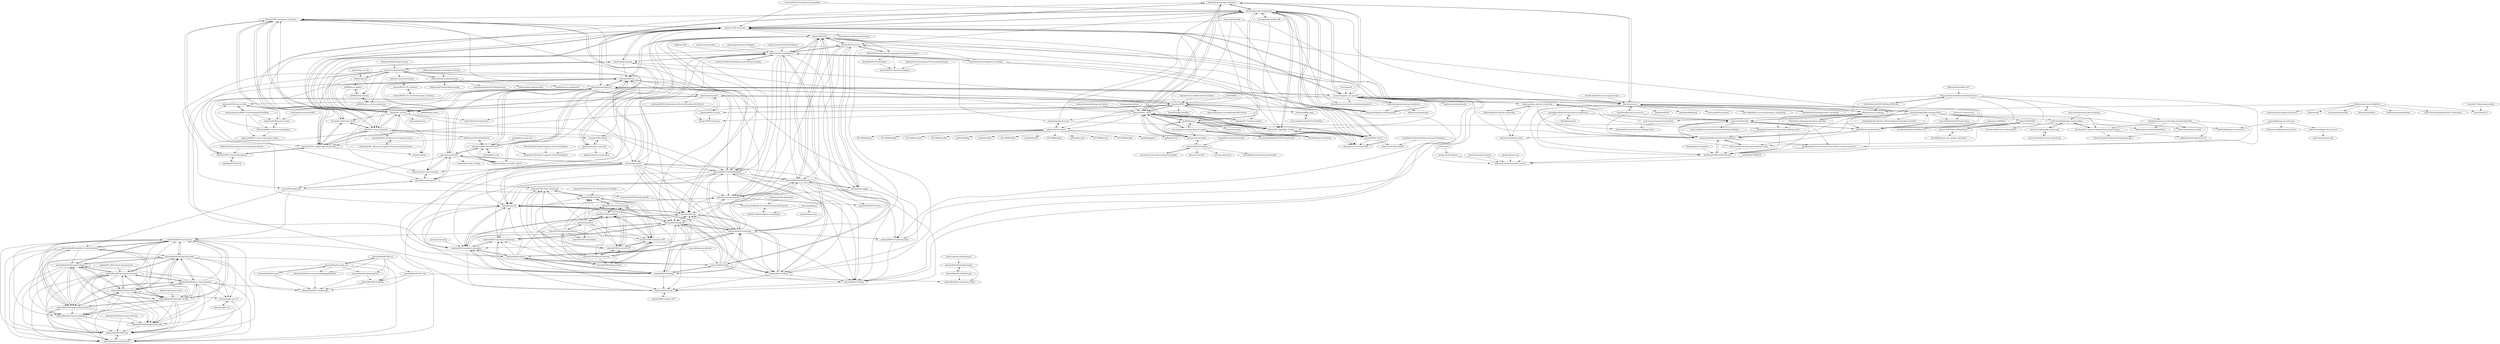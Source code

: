 digraph G {
"udacity/deep-learning-v2-pytorch" -> "udacity/sagemaker-deployment" ["e"=1]
"udacity/deep-learning-v2-pytorch" -> "udacity/CVND_Exercises" ["e"=1]
"udacity/deep-learning-v2-pytorch" -> "udacity/DSND_Term2" ["e"=1]
"udacity/deep-learning-v2-pytorch" -> "udacity/private-ai" ["e"=1]
"udacity/deep-learning-v2-pytorch" -> "cezannec/capsule_net_pytorch" ["e"=1]
"OpenMined/PyGrid-deprecated---see-PySyft-" -> "udacity/private-ai" ["e"=1]
"shaypal5/awesome-twitter-data" -> "sidooms/MovieTweetings" ["e"=1]
"aws/sagemaker-python-sdk" -> "udacity/sagemaker-deployment" ["e"=1]
"aws/sagemaker-python-sdk" -> "udacity/ML_SageMaker_Studies" ["e"=1]
"udacity/sagemaker-deployment" -> "udacity/ML_SageMaker_Studies"
"udacity/sagemaker-deployment" -> "udacity/DSND_Term2"
"udacity/sagemaker-deployment" -> "udacity/dermatologist-ai"
"udacity/sagemaker-deployment" -> "cezannec/capsule_net_pytorch"
"udacity/sagemaker-deployment" -> "udacity/deep-learning-v2-pytorch" ["e"=1]
"udacity/sagemaker-deployment" -> "aws/sagemaker-python-sdk" ["e"=1]
"udacity/sagemaker-deployment" -> "udacity/CVND_Exercises"
"udacity/sagemaker-deployment" -> "Sleepychord/ImprovedGAN-pytorch" ["e"=1]
"udacity/sagemaker-deployment" -> "udacity/intro-to-ml-tensorflow"
"udacity/sagemaker-deployment" -> "udacity/DSND_Term1"
"udacity/sagemaker-deployment" -> "udacity/private-ai"
"udacity/sagemaker-deployment" -> "lyst/MakingLyst"
"udacity/sagemaker-deployment" -> "udacity/NLP-Exercises"
"udacity/sagemaker-deployment" -> "jihunchoi/recurrent-batch-normalization-pytorch" ["e"=1]
"udacity/sagemaker-deployment" -> "udacity/CVND_Localization_Exercises"
"Niraj-Lunavat/Artificial-Intelligence" -> "udacity/artificial-intelligence" ["e"=1]
"ishgirwan/faqs_pytorch_scholarship" -> "HaleTom/pytorch-udacity-scholarship"
"ishgirwan/faqs_pytorch_scholarship" -> "baroquerock/udacity_notes"
"ishgirwan/faqs_pytorch_scholarship" -> "udacity/pytorch_challenge"
"ishgirwan/faqs_pytorch_scholarship" -> "bhargitay/Facebook-Pytorch-Challenge-Notes"
"ishgirwan/faqs_pytorch_scholarship" -> "agungsantoso/pytorch-scholarship-challenge-notes"
"claimed-framework/component-library" -> "udacity/DSND_Term2" ["e"=1]
"udacimak/udacimak" -> "udacity/CVND_Exercises" ["e"=1]
"udacimak/udacimak" -> "udacity/DSND_Term2" ["e"=1]
"udacimak/udacimak" -> "udacity/DSND_Term1" ["e"=1]
"udacimak/udacimak" -> "udacity/private-ai" ["e"=1]
"gyli/PyWaffle" -> "udacity/AIPND" ["e"=1]
"udacity/DSND_Term2" -> "udacity/DSND_Term1"
"udacity/DSND_Term2" -> "lyst/MakingLyst"
"udacity/DSND_Term2" -> "udacity/sagemaker-deployment"
"udacity/DSND_Term2" -> "udacity/ML_SageMaker_Studies"
"udacity/DSND_Term2" -> "aws-samples/aws-deepcomposer-samples"
"udacity/DSND_Term2" -> "jjrunner/stackoverflow"
"udacity/DSND_Term2" -> "udacity/deep-learning-v2-pytorch" ["e"=1]
"udacity/DSND_Term2" -> "MarcDiethelm/contributing"
"udacity/DSND_Term2" -> "udacity/AIPND"
"udacity/DSND_Term2" -> "udacity/ud120-projects"
"udacity/DSND_Term2" -> "udacity/deep-learning" ["e"=1]
"udacity/DSND_Term2" -> "udacity/machine-learning" ["e"=1]
"udacity/DSND_Term2" -> "udacity/ud777-writing-readmes" ["e"=1]
"udacity/DSND_Term2" -> "udacity/CVND_Exercises"
"udacity/DSND_Term2" -> "udacity/intro-to-ml-tensorflow"
"the-full-stack/fsdl-text-recognizer-project" -> "udacity/private-ai" ["e"=1]
"dsoellinger/Udacity-Machine-Learning-Nanodegree" -> "shihao-wen/Udacity-DSND" ["e"=1]
"jeffheaton/aifh" -> "udacity/artificial-intelligence" ["e"=1]
"MayureshShilotri/26-Weeks-Of-Data-Science" -> "dohahelmy/resources-intel-edge-ai-scholarship-2020"
"MayureshShilotri/26-Weeks-Of-Data-Science" -> "papersdclub/theclub"
"MayureshShilotri/26-Weeks-Of-Data-Science" -> "AceEviliano/Differential-Privacy-Explained"
"MayureshShilotri/26-Weeks-Of-Data-Science" -> "aksht94/UdacityOpenSource"
"MayureshShilotri/26-Weeks-Of-Data-Science" -> "SGNovice/Disease-detection-using-chest-xrays"
"MayureshShilotri/26-Weeks-Of-Data-Science" -> "harshitahluwalia7895/100DaysOfMLCode" ["e"=1]
"MayureshShilotri/26-Weeks-Of-Data-Science" -> "parthatom/GANonTshirtTutorial"
"Bjarten/computer-vision-ND" -> "pdudero/udacity-cvnd-projects"
"Bjarten/computer-vision-ND" -> "vmelan/CVND-udacity"
"Bjarten/computer-vision-ND" -> "darkmatter18/Udacity-Computer-Vision-Nanodegree"
"Bjarten/computer-vision-ND" -> "udacity/CVND_Localization_Exercises"
"udacity/artificial-intelligence-for-trading" -> "udacity/artificial-intelligence" ["e"=1]
"udacity/artificial-intelligence-for-trading" -> "udacity/ML_SageMaker_Studies" ["e"=1]
"udacity/artificial-intelligence-for-trading" -> "udacity/DSND_Term1" ["e"=1]
"udacity/artificial-intelligence-for-trading" -> "udacity/NLP-Exercises" ["e"=1]
"OValery16/Tutorial-about-3D-convolutional-network" -> "udacity/CVND---Gesture-Recognition" ["e"=1]
"sidooms/MovieTweetings" -> "practical-recommender-systems/moviegeek" ["e"=1]
"sidooms/MovieTweetings" -> "jjrunner/stackoverflow"
"sidooms/MovieTweetings" -> "duxy-me/ConvNCF" ["e"=1]
"sidooms/MovieTweetings" -> "recommenders/rival" ["e"=1]
"sidooms/MovieTweetings" -> "daicoolb/RecommenderSystem-DataSet" ["e"=1]
"ShahariarRabby/deeplearning.ai" -> "udacity/cn-deep-learning" ["e"=1]
"cezannec/capsule_net_pytorch" -> "Sleepychord/ImprovedGAN-pytorch" ["e"=1]
"cezannec/capsule_net_pytorch" -> "udacity/sagemaker-deployment"
"cezannec/capsule_net_pytorch" -> "udacity/dermatologist-ai"
"cezannec/capsule_net_pytorch" -> "udacity/private-ai"
"cezannec/capsule_net_pytorch" -> "aksht94/UdacityOpenSource"
"cezannec/capsule_net_pytorch" -> "udacity/CVND_Exercises"
"cezannec/capsule_net_pytorch" -> "udacity/deep-learning-v2-pytorch" ["e"=1]
"cezannec/capsule_net_pytorch" -> "udacity/ML_SageMaker_Studies"
"cezannec/capsule_net_pytorch" -> "Kulbear/deep-learning-nano-foundation"
"cezannec/capsule_net_pytorch" -> "jcjohnson/cnn-benchmarks" ["e"=1]
"cezannec/capsule_net_pytorch" -> "jihunchoi/recurrent-batch-normalization-pytorch" ["e"=1]
"cezannec/capsule_net_pytorch" -> "papersdclub/theclub"
"cezannec/capsule_net_pytorch" -> "udacity/CVND---Image-Captioning-Project"
"cezannec/capsule_net_pytorch" -> "AceEviliano/Differential-Privacy-Explained"
"cezannec/capsule_net_pytorch" -> "ishgirwan/faqs_pytorch_scholarship"
"MarcDiethelm/contributing" -> "lyst/MakingLyst"
"MarcDiethelm/contributing" -> "udacity/DSND_Term2"
"MarcDiethelm/contributing" -> "aws-samples/aws-deepcomposer-samples"
"udacity/P1_Facial_Keypoints" -> "udacity/CVND---Image-Captioning-Project"
"udacity/P1_Facial_Keypoints" -> "udacity/CVND_Localization_Exercises"
"udacity/P1_Facial_Keypoints" -> "udacity/P3_Implement_SLAM"
"udacity/P1_Facial_Keypoints" -> "udacity/CVND_Exercises"
"udacity/P1_Facial_Keypoints" -> "udacity/AIND-CV-FacialKeypoints"
"udacity/P1_Facial_Keypoints" -> "udacity/DL_PyTorch"
"udacity/P1_Facial_Keypoints" -> "udacity/CVND---Gesture-Recognition"
"udacity/P1_Facial_Keypoints" -> "alexisbcook/tsne"
"udacity/P1_Facial_Keypoints" -> "udacity/cd0360-Introduction-to-Computer-Vision"
"udacity/P1_Facial_Keypoints" -> "vmelan/CVND-udacity"
"udacity/P1_Facial_Keypoints" -> "udacity/dermatologist-ai"
"udacity/P1_Facial_Keypoints" -> "tdeboissiere/VGG16CAM-keras" ["e"=1]
"udacity/P3_Implement_SLAM" -> "udacity/CVND---Image-Captioning-Project"
"udacity/P3_Implement_SLAM" -> "udacity/CVND_Localization_Exercises"
"udacity/P3_Implement_SLAM" -> "udacity/P1_Facial_Keypoints"
"harshitahluwalia7895/100DaysOfMLCode" -> "MayureshShilotri/26-Weeks-Of-Data-Science" ["e"=1]
"harshitahluwalia7895/100DaysOfMLCode" -> "udacity/pytorch_challenge" ["e"=1]
"arnas/awesome-pytorch-scholarship" -> "udacity/pytorch_challenge"
"arnas/awesome-pytorch-scholarship" -> "ishgirwan/faqs_pytorch_scholarship"
"arnas/awesome-pytorch-scholarship" -> "bhargitay/Facebook-Pytorch-Challenge-Notes"
"intel-iot-devkit/smart-video-workshop" -> "udacity/nd131-openvino-fundamentals-project-starter" ["e"=1]
"intel-iot-devkit/smart-video-workshop" -> "intel-iot-devkit/people-counter-python" ["e"=1]
"intel-iot-devkit/people-counter-python" -> "intel-iot-devkit/people-counter-cpp"
"intel-iot-devkit/people-counter-python" -> "udacity/nd131-openvino-fundamentals-project-starter"
"intel-iot-devkit/people-counter-python" -> "intel-iot-devkit/smart-retail-analytics" ["e"=1]
"udacity/rl-cheatsheet" -> "udacity/reinforcement-learning"
"udacity/rl-cheatsheet" -> "udacity/RL-Quadcopter-2"
"udacity/rl-cheatsheet" -> "udacity/dermatologist-ai"
"udacity/rl-cheatsheet" -> "udacity/aind2-cnn"
"udacity/rl-cheatsheet" -> "alexisbcook/keras_transfer_cifar10"
"udacity/rl-cheatsheet" -> "udacity/RL-Quadcopter"
"udacity/rl-cheatsheet" -> "ucaiado/QLearning_Trading" ["e"=1]
"udacity/rl-cheatsheet" -> "udacity/dog-project"
"udacity/rl-cheatsheet" -> "alexisbcook/ResNetCAM-keras"
"udacity/hmm-tagger" -> "udacity/AIND-VUI-Lab-Voice-Data"
"udacity/hmm-tagger" -> "udacity/NLP-Exercises"
"udacity/hmm-tagger" -> "udacity/AIND-NLP-Bookworm"
"udacity/hmm-tagger" -> "udacity/AIND-NLP"
"udacity/hmm-tagger" -> "udacity/aind2-nlp-capstone"
"fdasilva59/Udacity-Natural-Language-Processing-Nanodegree" -> "BrambleXu/NLP-Nanodegree"
"fdasilva59/Udacity-Natural-Language-Processing-Nanodegree" -> "hamil168/NLP-Udacity-Nanodegree"
"fdasilva59/Udacity-Natural-Language-Processing-Nanodegree" -> "udacity/NLP-Exercises"
"windmaple/awesome-AutoML" -> "udacity/cd0385-project-starter" ["e"=1]
"shashigharti/federated-learning-on-raspberry-pi" -> "parthatom/GANonTshirtTutorial"
"shashigharti/federated-learning-on-raspberry-pi" -> "papersdclub/theclub"
"shashigharti/federated-learning-on-raspberry-pi" -> "AceEviliano/Differential-Privacy-Explained"
"shashigharti/federated-learning-on-raspberry-pi" -> "OpenMined/syft.js" ["e"=1]
"udacity/dermatologist-ai" -> "udacity/rl-cheatsheet"
"udacity/dermatologist-ai" -> "udacity/sagemaker-deployment"
"udacity/dermatologist-ai" -> "udacity/reinforcement-learning"
"udacity/dermatologist-ai" -> "udacity/CVND_Localization_Exercises"
"udacity/dermatologist-ai" -> "udacity/aind2-cnn"
"udacity/dermatologist-ai" -> "alexisbcook/keras_transfer_cifar10"
"udacity/dermatologist-ai" -> "cezannec/capsule_net_pytorch"
"udacity/dermatologist-ai" -> "udacity/RL-Quadcopter-2"
"udacity/dermatologist-ai" -> "Sleepychord/ImprovedGAN-pytorch" ["e"=1]
"udacity/dermatologist-ai" -> "udacity/intro-to-ml-tensorflow"
"udacity/dermatologist-ai" -> "alexisbcook/ResNetCAM-keras"
"udacity/dermatologist-ai" -> "udacity/P1_Facial_Keypoints"
"udacity/dermatologist-ai" -> "udacity/CVND---Image-Captioning-Project"
"udacity/dermatologist-ai" -> "udacity/dog-project"
"udacity/dermatologist-ai" -> "udacity/aipnd-project"
"udacity/DL_PyTorch" -> "udacity/CVND_Exercises"
"udacity/DL_PyTorch" -> "udacity/CVND---Image-Captioning-Project"
"udacity/DL_PyTorch" -> "udacity/P1_Facial_Keypoints"
"udacity/DL_PyTorch" -> "udacity/aipnd-project"
"udacity/DL_PyTorch" -> "udacity/P3_Implement_SLAM"
"udacity/DL_PyTorch" -> "udacity/PyTorchCrashCourse"
"udacity/DL_PyTorch" -> "udacity/CVND_Localization_Exercises"
"udacity/DL_PyTorch" -> "alexisbcook/tsne"
"udacity/DL_PyTorch" -> "udacity/artificial-intelligence"
"udacity/DL_PyTorch" -> "udacity/AIPND"
"udacity/DL_PyTorch" -> "udacity/deep-learning" ["e"=1]
"udacity/DL_PyTorch" -> "udacity/NLP-Exercises"
"udacity/DL_PyTorch" -> "alirezamika/evostra" ["e"=1]
"udacity/DL_PyTorch" -> "udacity/deep-learning-v2-pytorch" ["e"=1]
"udacity/DL_PyTorch" -> "udacity/AIND-CV-FacialKeypoints"
"udacity/CVND_Exercises" -> "udacity/P1_Facial_Keypoints"
"udacity/CVND_Exercises" -> "udacity/CVND_Localization_Exercises"
"udacity/CVND_Exercises" -> "udacity/CVND---Image-Captioning-Project"
"udacity/CVND_Exercises" -> "udacity/DL_PyTorch"
"udacity/CVND_Exercises" -> "udacity/P3_Implement_SLAM"
"udacity/CVND_Exercises" -> "udacity/sagemaker-deployment"
"udacity/CVND_Exercises" -> "Bjarten/computer-vision-ND"
"udacity/CVND_Exercises" -> "vmelan/CVND-udacity"
"udacity/CVND_Exercises" -> "udacity/private-ai"
"udacity/CVND_Exercises" -> "udacity/deep-learning-v2-pytorch" ["e"=1]
"udacity/CVND_Exercises" -> "udacity/deep-learning" ["e"=1]
"udacity/CVND_Exercises" -> "cezannec/capsule_net_pytorch"
"udacity/CVND_Exercises" -> "udacity/deep-reinforcement-learning" ["e"=1]
"udacity/CVND_Exercises" -> "aksht94/UdacityOpenSource"
"udacity/CVND_Exercises" -> "udacity/AIND-NLP"
"udacity/private-ai" -> "papersdclub/theclub"
"udacity/private-ai" -> "aksht94/UdacityOpenSource"
"udacity/private-ai" -> "OpenMined/private-ai-resources" ["e"=1]
"udacity/private-ai" -> "OpenMined/PyGrid-deprecated---see-PySyft-" ["e"=1]
"udacity/private-ai" -> "AceEviliano/Differential-Privacy-Explained"
"udacity/private-ai" -> "parthatom/GANonTshirtTutorial"
"udacity/private-ai" -> "OpenMined/PyDP" ["e"=1]
"udacity/private-ai" -> "OpenMined/Roadmap" ["e"=1]
"udacity/private-ai" -> "cezannec/capsule_net_pytorch"
"udacity/private-ai" -> "udacity/CVND_Exercises"
"udacity/private-ai" -> "shashigharti/federated-learning-on-raspberry-pi"
"udacity/private-ai" -> "udacity/deep-learning-v2-pytorch" ["e"=1]
"udacity/private-ai" -> "pranjalchaubey/Deep-Learning-Notes"
"udacity/private-ai" -> "tf-encrypted/tf-encrypted" ["e"=1]
"udacity/private-ai" -> "elie-wanko/fatqs_secure-and-private-ai_scholarship"
"okankop/MFF-pytorch" -> "udacity/CVND---Gesture-Recognition" ["e"=1]
"cs231n/gcloud" -> "cezannec/capsule_net_pytorch" ["e"=1]
"digantamisra98/Mish" -> "aksht94/UdacityOpenSource" ["e"=1]
"vmelan/CVND-udacity" -> "Bjarten/computer-vision-ND"
"vmelan/CVND-udacity" -> "pdudero/udacity-cvnd-projects"
"udacity/ML_SageMaker_Studies" -> "udacity/sagemaker-deployment"
"udacity/ML_SageMaker_Studies" -> "udacity/intro-to-ml-tensorflow"
"udacity/ML_SageMaker_Studies" -> "udacity/DSND_Term2"
"udacity/ML_SageMaker_Studies" -> "udacity/DSND_Term1"
"udacity/CVND---Image-Captioning-Project" -> "udacity/CVND_Localization_Exercises"
"udacity/CVND---Image-Captioning-Project" -> "udacity/P3_Implement_SLAM"
"udacity/CVND---Image-Captioning-Project" -> "udacity/P1_Facial_Keypoints"
"udacity/CVND---Image-Captioning-Project" -> "udacity/CVND_Exercises"
"udacity/CVND---Image-Captioning-Project" -> "udacity/CVND---Gesture-Recognition"
"udacity/CVND---Image-Captioning-Project" -> "udacity/DL_PyTorch"
"udacity/CVND---Image-Captioning-Project" -> "alexisbcook/tsne"
"udacity/RL-Quadcopter" -> "udacity/RL-Quadcopter-2"
"udacity/RL-Quadcopter" -> "udacity/RoboND-Controls-Lab"
"udacity/RL-Quadcopter" -> "udacity/RoboND-QuadRotor-Unity-Simulator"
"udacity/RL-Quadcopter" -> "YunjaeChoi/DLFND-QuadcopterRL"
"udacity/aipnd-project" -> "udacity/AIPND"
"udacity/aipnd-project" -> "udacity/AIPND-revision"
"udacity/aipnd-project" -> "udacity/cd0281-Introduction-to-Neural-Networks-with-PyTorch"
"udacity/aipnd-project" -> "udacity/DL_PyTorch"
"udacity/aipnd-project" -> "udacity/AIPND-Exercises"
"udacity/aipnd-project" -> "udacity/cd0385-exercise-files"
"OpenMined/syft.js" -> "shashigharti/federated-learning-on-raspberry-pi" ["e"=1]
"udacity/udacidrone" -> "udacity/FCND-Simulator-Releases"
"udacity/udacidrone" -> "udacity/FCND-FixedWing"
"udacity/udacidrone" -> "udacity/FCND-Controls"
"udacity/udacidrone" -> "udacity/FCND-Backyard-Flyer"
"udacity/udacidrone" -> "udacity/FCND-Controls-Crazyflie"
"udacity/udacidrone" -> "udacity/FCND-Motion-Planning"
"udacity/udacidrone" -> "udacity/FCND-Controls-CPP"
"udacity/udacidrone" -> "udacity/FCND-Estimation-CPP"
"udacity/udacidrone" -> "udacity/FCND-Gimbal-Demo"
"udacity/udacidrone" -> "udacity/FCND-Term1-Starter-Kit"
"udacity/AIPND" -> "udacity/aipnd-project"
"udacity/AIPND" -> "udacity/AIPND-revision"
"udacity/AIPND" -> "udacity/DL_PyTorch"
"udacity/AIPND" -> "udacity/DSND_Term2"
"udacity/AIPND" -> "tdpetrou/Machine-Learning-Books-With-Python" ["e"=1]
"udacity/AIPND" -> "udacity/deep-learning" ["e"=1]
"udacity/AIPND" -> "udacity/intro-to-ml-tensorflow"
"udacity/AIPND" -> "udacity/deep-learning-v2-pytorch" ["e"=1]
"udacity/AIPND" -> "udacity/AIPND-Exercises"
"udacity/AIPND" -> "mcleonard/blog_posts"
"udacity/AIPND" -> "fotisk07/Image-Classifier" ["e"=1]
"udacity/AIPND" -> "udacity/ud777-writing-readmes" ["e"=1]
"udacity/AIPND" -> "udacity/CVND_Exercises"
"udacity/AIPND" -> "udacity/DSND_Term1"
"udacity/AIPND" -> "udacity/ud120-projects"
"OpenMined/private-ai-resources" -> "udacity/private-ai" ["e"=1]
"OpenMined/private-ai-resources" -> "AceEviliano/Differential-Privacy-Explained" ["e"=1]
"OpenMined/private-ai-resources" -> "papersdclub/theclub" ["e"=1]
"jnear/cs211-data-privacy" -> "ZumrutMuftuoglu/OM-Study-Group"
"AceEviliano/Differential-Privacy-Explained" -> "papersdclub/theclub"
"AceEviliano/Differential-Privacy-Explained" -> "parthatom/GANonTshirtTutorial"
"AceEviliano/Differential-Privacy-Explained" -> "SGNovice/Disease-detection-using-chest-xrays"
"AceEviliano/Differential-Privacy-Explained" -> "polarbeargo/The-love-I-receive-from-Udacity-reviewer-resources"
"udacity/DSND_Term1" -> "udacity/DSND_Term2"
"udacity/DSND_Term1" -> "udacity/ML_SageMaker_Studies"
"udacity/DSND_Term1" -> "udacity/sagemaker-deployment"
"udacity/DSND_Term1" -> "shihao-wen/Udacity-DSND"
"udacity/DSND_Term1" -> "udacity/AIND-NLP"
"udacity/DSND_Term1" -> "udacity/aipnd-project"
"udacity/DSND_Term1" -> "udacity/intro-to-ml-tensorflow"
"intel-iot-devkit/face-access-control-cpp" -> "intel-iot-devkit/people-counter-cpp"
"YunjaeChoi/DLFND-QuadcopterRL" -> "chriswernst/FollowMe-DL-Udacity-RoboticsND-Project4"
"udacity/FCND-Controls-CPP" -> "udacity/FCND-Estimation-CPP"
"udacity/FCND-Controls-CPP" -> "udacity/FCND-Controls-Crazyflie"
"udacity/FCND-Controls-CPP" -> "udacity/FCND-FixedWing"
"udacity/FCND-Controls-CPP" -> "udacity/FCND-Controls"
"udacity/FCND-Controls-CPP" -> "udacity/FCND-Term1-Starter-Kit"
"udacity/FCND-Controls-CPP" -> "udacity/FCND-Motion-Planning"
"udacity/FCND-Controls-CPP" -> "udacity/FCND-Backyard-Flyer"
"udacity/FCND-Estimation-CPP" -> "udacity/FCND-Controls-CPP"
"udacity/FCND-Estimation-CPP" -> "udacity/FCND-Controls"
"udacity/FCND-Estimation-CPP" -> "udacity/FCND-Motion-Planning"
"udacity/FCND-Estimation-CPP" -> "udacity/FCND-Controls-Crazyflie"
"udacity/FCND-Estimation-CPP" -> "udacity/FCND-FixedWing"
"udacity/FCND-Estimation-CPP" -> "udacity/FCND-Backyard-Flyer"
"udacity/FCND-Motion-Planning" -> "udacity/FCND-Estimation-CPP"
"udacity/FCND-Motion-Planning" -> "udacity/FCND-Controls-CPP"
"udacity/FCND-Motion-Planning" -> "udacity/FCND-Controls"
"udacity/FCND-Motion-Planning" -> "udacity/FCND-Term1-Starter-Kit"
"udacity/FCND-Motion-Planning" -> "udacity/FCND-Backyard-Flyer"
"udacity/FCND-Motion-Planning" -> "udacity/FCND-FixedWing"
"udacity/AIPND-revision" -> "udacity/aipnd-project"
"udacity/AIPND-revision" -> "udacity/AIPND"
"udacity/AIPND-revision" -> "udacity/AIPND-Exercises"
"cyantarek/django-microservices" -> "lander2k2/django-microservices"
"cyantarek/django-microservices" -> "diyframework/django-microservice"
"cyantarek/django-microservices" -> "gabor-boros/django-microservices"
"Sleepychord/ImprovedGAN-pytorch" -> "cezannec/capsule_net_pytorch" ["e"=1]
"Sleepychord/ImprovedGAN-pytorch" -> "udacity/sagemaker-deployment" ["e"=1]
"Sleepychord/ImprovedGAN-pytorch" -> "udacity/dermatologist-ai" ["e"=1]
"polarbeargo/The-love-I-receive-from-Udacity-reviewer-resources" -> "parthatom/GANonTshirtTutorial"
"udacity/FCND-Simulator-Releases" -> "udacity/udacidrone"
"udacity/FCND-Simulator-Releases" -> "udacity/FCND-Term1-Starter-Kit"
"udacity/FCND-Simulator-Releases" -> "udacity/FCND-Backyard-Flyer"
"udacity/FCND-Simulator-Releases" -> "udacity/FCND-Controls-CPP"
"udacity/FCND-Simulator-Releases" -> "udacity/FCND-Estimation-CPP"
"udacity/FCND-Simulator-Releases" -> "udacity/FCND-Motion-Planning"
"udacity/FCND-Simulator-Releases" -> "udacity/FCND-Gimbal-Demo"
"udacity/FCND-Simulator-Releases" -> "udacity/RoboND-Controls-Lab"
"udacity/FCND-Simulator-Releases" -> "udacity/FCND-Controls-Crazyflie"
"udacity/FCND-Simulator-Releases" -> "udacity/FCND-Controls"
"udacity/RoboND-OccupancyGridMappingAlgorithm" -> "udacity/RoboND-A-Visualization"
"GabrielePicco/deep-learning-flower-identifier" -> "udacity/pytorch_challenge"
"GabrielePicco/deep-learning-flower-identifier" -> "agungsantoso/pytorch-scholarship-challenge-notes"
"udacity/RL-Quadcopter-2" -> "udacity/RL-Quadcopter"
"udacity/RL-Quadcopter-2" -> "udacity/reinforcement-learning"
"udacity/RL-Quadcopter-2" -> "udacity/rl-cheatsheet"
"udacity/RL-Quadcopter-2" -> "udacity/FCND-Term1-Starter-Kit"
"1millionwomentotech/toolkitten" -> "oxcompsoc/learntocode"
"1millionwomentotech/toolkitten" -> "advanced-js/syllabus"
"1millionwomentotech/toolkitten" -> "1millionwomentotech/karma"
"1millionwomentotech/toolkitten" -> "Ladies-Storm-Hackathons/GHC-Scholarships" ["e"=1]
"1millionwomentotech/toolkitten" -> "tain335/tain335"
"1millionwomentotech/toolkitten" -> "udacity/pytorch_challenge"
"1millionwomentotech/toolkitten" -> "ember-decorators/ember-decorators" ["e"=1]
"1millionwomentotech/toolkitten" -> "knative/build" ["e"=1]
"udacity/NLP-Exercises" -> "udacity/AIND-NLP"
"udacity/NLP-Exercises" -> "udacity/hmm-tagger"
"udacity/NLP-Exercises" -> "udacity/AIND-NLP-Bookworm"
"udacity/NLP-Exercises" -> "fdasilva59/Udacity-Natural-Language-Processing-Nanodegree"
"udacity/NLP-Exercises" -> "udacity/aind2-nlp-capstone"
"udacity/NLP-Exercises" -> "udacity/AIND-VUI-Lab-Voice-Data"
"udacity/NLP-Exercises" -> "udacity/artificial-intelligence"
"udacity/NLP-Exercises" -> "udacity/NLPND-VUI-Alexa"
"udacity/NLP-Exercises" -> "udacity/AIND-VUI-Capstone"
"udacity/RoboND-DeepRL-Project" -> "udacity/RoboND-PathPlanning"
"udacity/RoboND-DeepRL-Project" -> "udacity/RoboND-Localization-Project"
"udacity/CVND_Localization_Exercises" -> "udacity/CVND---Image-Captioning-Project"
"udacity/CVND_Localization_Exercises" -> "udacity/P1_Facial_Keypoints"
"udacity/CVND_Localization_Exercises" -> "udacity/P3_Implement_SLAM"
"udacity/CVND_Localization_Exercises" -> "udacity/CVND_Exercises"
"udacity/CVND_Localization_Exercises" -> "udacity/CVND---Gesture-Recognition"
"udacity/CVND_Localization_Exercises" -> "Bjarten/computer-vision-ND"
"udacity/CVND_Localization_Exercises" -> "udacity/AIND-CV-FacialKeypoints"
"udacity/CVND_Localization_Exercises" -> "darkmatter18/Udacity-Computer-Vision-Nanodegree"
"udacity/reinforcement-learning" -> "udacity/rl-cheatsheet"
"udacity/reinforcement-learning" -> "udacity/RL-Quadcopter-2"
"mattdeitke/CVPR2019" -> "jwasham/sentiment-classifier-service"
"udacity/RoboND-MinkowskiSum" -> "udacity/RoboND-A-Visualization"
"udacity/RoboND-MinkowskiSum" -> "udacity/RoboND-SLAMLAb"
"jjrunner/stackoverflow" -> "udacity/DSND_Term2"
"jjrunner/stackoverflow" -> "lyst/MakingLyst"
"jjrunner/stackoverflow" -> "sidooms/MovieTweetings"
"udacity/pytorch_challenge" -> "GabrielePicco/deep-learning-flower-identifier"
"udacity/pytorch_challenge" -> "ishgirwan/faqs_pytorch_scholarship"
"udacity/pytorch_challenge" -> "agungsantoso/pytorch-scholarship-challenge-notes"
"udacity/pytorch_challenge" -> "arnas/awesome-pytorch-scholarship"
"udacity/CVND---Gesture-Recognition" -> "udacity/CVND---Image-Captioning-Project"
"udacity/CVND---Gesture-Recognition" -> "udacity/CVND_Localization_Exercises"
"udacity/CVND---Gesture-Recognition" -> "okankop/MFF-pytorch" ["e"=1]
"udacity/RoboND-EKFLab" -> "udacity/RoboND-SLAMLAb"
"udacity/RoboND-EKFLab" -> "udacity/RoboND-simple_arm"
"udacity/RoboND-EKFLab" -> "udacity/RoboND-MinkowskiSum"
"udacity/RoboND-EKFLab" -> "udacity/RoboND-MCL-Lab"
"udacity/RoboND-EKFLab" -> "udacity/RoboND-OccupancyGridMappingAlgorithm"
"udacity/RoboND-MCL-Lab" -> "udacity/RoboND-SLAMLAb"
"udacity/RoboND-MCL-Lab" -> "udacity/RoboND-A-Visualization"
"udacity/RoboND-MCL-Lab" -> "udacity/RoboND-Localization-Project"
"udacity/RoboND-QuadRotor-Unity-Simulator" -> "udacity/RoboND-Controls-Lab"
"udacity/RoboND-QuadRotor-Unity-Simulator" -> "udacity/RoboND-Perception-Project"
"udacity/RoboND-QuadRotor-Unity-Simulator" -> "udacity/RoboND-DNN-Lab"
"udacity/RoboND-QuadRotor-Unity-Simulator" -> "udacity/RoboND-Control_Rover"
"udacity/RoboND-QuadRotor-Unity-Simulator" -> "udacity/RoboND-DeepLearning-Project"
"udacity/RoboND-QuadRotor-Unity-Simulator" -> "udacity/RoboND-Camera-Calibration"
"udacity/RoboND-QuadRotor-Unity-Simulator" -> "udacity/RoboND-Kinematics-Project"
"udacity/RoboND-QuadRotor-Unity-Simulator" -> "udacity/RoboND-Python-StarterKit"
"spirosrap/flyingcar" -> "Ayshine/Flying-Cars"
"spirosrap/flyingcar" -> "Kartik17/Udacity-Robotics-Nanodegree"
"hjian42/Natural-Language-Processing-Nanodegree" -> "hamil168/NLP-Udacity-Nanodegree"
"intel-iot-devkit/people-counter-cpp" -> "intel-iot-devkit/face-access-control-cpp"
"intel-iot-devkit/people-counter-cpp" -> "intel-iot-devkit/people-counter-python"
"udacity/FCND-Controls" -> "udacity/FCND-Controls-Crazyflie"
"udacity/FCND-Controls" -> "udacity/FCND-Estimation-CPP"
"udacity/FCND-Controls" -> "udacity/FCND-Term1-Starter-Kit"
"udacity/RoboND-SLAMLAb" -> "udacity/RoboND-A-Visualization"
"udacity/RoboND-simple_arm" -> "udacity/RoboND-myrobot"
"udacity/RoboND-simple_arm" -> "udacity/RoboND-SLAMLAb"
"udacity/RoboND-simple_arm" -> "udacity/RoboND-MinkowskiSum"
"udacity/RoboND-simple_arm" -> "udacity/RoboND-OccupancyGridMappingAlgorithm"
"udacity/RoboND-simple_arm" -> "udacity/RoboND-EKFLab"
"udacity/RoboND-simple_arm" -> "udacity/RoboND-A-Visualization"
"darienmt/FCND-Term1-P3-3D-Quadrotor-Controller" -> "udacity/FCND-Controls"
"agungsantoso/pytorch-scholarship-challenge-notes" -> "baroquerock/udacity_notes"
"agungsantoso/pytorch-scholarship-challenge-notes" -> "parthatom/GANonTshirtTutorial"
"agungsantoso/pytorch-scholarship-challenge-notes" -> "AceEviliano/Differential-Privacy-Explained"
"udacity/RoboND-PathPlanning" -> "udacity/RoboND-Localization-Project"
"udacity/RoboND-PathPlanning" -> "udacity/RoboND-DeepRL-Project"
"udacity/RoboND-DeepLearning-Project" -> "udacity/RoboND-Perception-Project"
"udacity/RoboND-DeepLearning-Project" -> "udacity/RoboND-Kinematics-Project"
"udacity/RoboND-DeepLearning-Project" -> "udacity/RoboND-Controls-Lab"
"udacity/RoboND-DeepLearning-Project" -> "udacity/RoboND-Segmentation-Lab"
"udacity/RoboND-DeepLearning-Project" -> "udacity/RoboND-Rover-Project"
"udacity/RoboND-DeepLearning-Project" -> "udacity/RoboND-Python-StarterKit"
"udacity/RoboND-DeepLearning-Project" -> "udacity/RoboND-Perception-Exercises"
"udacity/RoboND-DeepLearning-Project" -> "udacity/RoboND-QuadRotor-Unity-Simulator"
"udacity/RoboND-DeepLearning-Project" -> "udacity/RoboND-Rover-Unity-Simulator"
"udacity/RoboND-DeepLearning-Project" -> "udacity/RoboND-Camera-Calibration"
"udacity/RoboND-DeepLearning-Project" -> "udacity/RoboND-DNN-Lab"
"udacity/RoboND-DeepLearning-Project" -> "udacity/RoboND-Control_Rover"
"t-vi/AICamera" -> "jwasham/sentiment-classifier-service"
"t-vi/AICamera" -> "ksanjeevan/torchparse"
"udacity/RoboND-myrobot" -> "udacity/RoboND-simple_arm"
"udacity/RoboND-myrobot" -> "udacity/RoboND-A-Visualization"
"HaleTom/pytorch-udacity-scholarship" -> "ishgirwan/faqs_pytorch_scholarship"
"HaleTom/pytorch-udacity-scholarship" -> "baroquerock/udacity_notes"
"papersdclub/theclub" -> "AceEviliano/Differential-Privacy-Explained"
"papersdclub/theclub" -> "parthatom/GANonTshirtTutorial"
"papersdclub/theclub" -> "aksht94/UdacityOpenSource"
"papersdclub/theclub" -> "polarbeargo/The-love-I-receive-from-Udacity-reviewer-resources"
"papersdclub/theclub" -> "taimurzahid/Secure-and-Private-AI-Scholarship-Challenge"
"udacity/RoboND-Segmentation-Lab" -> "udacity/RoboND-DNN-Lab"
"baroquerock/udacity_notes" -> "jwasham/sentiment-classifier-service"
"ksanjeevan/torchparse" -> "jwasham/sentiment-classifier-service"
"parthatom/GANonTshirtTutorial" -> "jwasham/sentiment-classifier-service"
"parthatom/GANonTshirtTutorial" -> "AceEviliano/Differential-Privacy-Explained"
"udacity/FCND-FixedWing" -> "udacity/FCND-Controls-Crazyflie"
"udacity/FCND-FixedWing" -> "udacity/FCND-Controls-CPP"
"udacity/FCND-FixedWing" -> "udacity/FCND-Estimation-CPP"
"udacity/FCND-FixedWing" -> "udacity/FCND-Controls"
"udacity/FCND-FixedWing" -> "udacity/udacidrone"
"udacity/FCND-Term1-Starter-Kit" -> "udacity/FCND-Controls"
"BrambleXu/NLP-Nanodegree" -> "hamil168/NLP-Udacity-Nanodegree"
"Kartik17/Udacity-Robotics-Nanodegree" -> "chriswernst/FollowMe-DL-Udacity-RoboticsND-Project4"
"udacity/MLND_CN_P5_Reinforcement_Learning" -> "udacity/MLND_CN_Capstone"
"udacity/MLND_CN_Capstone" -> "udacity/MLND_CN_P5_Reinforcement_Learning"
"udacity/RoboND-DNN-Lab" -> "udacity/RoboND-Control_Rover"
"udacity/FCND-Controls-Crazyflie" -> "udacity/FCND-Controls-CPP"
"udacity/FCND-Controls-Crazyflie" -> "udacity/FCND-Controls"
"udacity/FCND-Controls-Crazyflie" -> "udacity/FCND-FixedWing"
"udacity/FCND-Controls-Crazyflie" -> "udacity/FCND-Estimation-CPP"
"udacity/RoboND-Control_Rover" -> "udacity/RoboND-DNN-Lab"
"udacity/FCND-Backyard-Flyer" -> "udacity/FCND-Term1-Starter-Kit"
"udacity/FCND-Backyard-Flyer" -> "udacity/FCND-Estimation-CPP"
"udacity/FCND-Backyard-Flyer" -> "udacity/FCND-Controls-CPP"
"harshitandro/RL-Quadcopter" -> "chriswernst/FollowMe-DL-Udacity-RoboticsND-Project4"
"Shashankjain12/Udaquest" -> "parthatom/GANonTshirtTutorial"
"chriswernst/FollowMe-DL-Udacity-RoboticsND-Project4" -> "Kartik17/Udacity-Robotics-Nanodegree"
"udacity/ud120-projects" -> "udacity/machine-learning" ["e"=1]
"udacity/ud120-projects" -> "SFU-HMM/p7jpra"
"udacity/ud120-projects" -> "SFU-HMM/hbykk9"
"udacity/ud120-projects" -> "SFU-HMM/uauwlm"
"udacity/ud120-projects" -> "SFU-HMM/mv0lhc"
"udacity/ud120-projects" -> "godhak0/h8s9yy"
"udacity/ud120-projects" -> "godhak0/zoh8f1"
"udacity/ud120-projects" -> "SFU-HMM/r5j941"
"udacity/ud120-projects" -> "godhak0/6efexb"
"udacity/ud120-projects" -> "SFU-HMM/vg2elt"
"udacity/ud120-projects" -> "godhak0/yq12u5"
"udacity/ud120-projects" -> "SFU-HMM/ox7ije"
"udacity/ud120-projects" -> "SFU-HMM/bwf9ik"
"udacity/ud120-projects" -> "godhak0/hgphmc"
"udacity/ud120-projects" -> "godhak0/14ndol"
"aws-samples/aws-deepcomposer-samples" -> "udacity/DSND_Term2"
"aws-samples/aws-deepcomposer-samples" -> "lyst/MakingLyst"
"aws-samples/aws-deepcomposer-samples" -> "MarcDiethelm/contributing"
"aws-samples/aws-deepcomposer-samples" -> "aws-john/SageMakerRL-SML-Summit-2019" ["e"=1]
"aws-samples/aws-deepcomposer-samples" -> "jjrunner/stackoverflow"
"emilmont/Artificial-Intelligence-and-Machine-Learning" -> "udacity/artificial-intelligence" ["e"=1]
"MarwaQabeel/Udacity-Computer-Vision-Nanodegree" -> "darkmatter18/Udacity-Computer-Vision-Nanodegree"
"SGNovice/Disease-detection-using-chest-xrays" -> "parthatom/GANonTshirtTutorial"
"SGNovice/Disease-detection-using-chest-xrays" -> "AceEviliano/Differential-Privacy-Explained"
"SGNovice/Disease-detection-using-chest-xrays" -> "papersdclub/theclub"
"aksht94/UdacityOpenSource" -> "papersdclub/theclub"
"aksht94/UdacityOpenSource" -> "AceEviliano/Differential-Privacy-Explained"
"aksht94/UdacityOpenSource" -> "SGNovice/Disease-detection-using-chest-xrays"
"aksht94/UdacityOpenSource" -> "udacity/private-ai"
"aksht94/UdacityOpenSource" -> "parthatom/GANonTshirtTutorial"
"aksht94/UdacityOpenSource" -> "pranjalchaubey/Deep-Learning-Notes"
"udacity/nd131-openvino-fundamentals-project-starter" -> "nullbyte91/Intel-Edge-AI-for-IoT"
"udacity/nd131-openvino-fundamentals-project-starter" -> "Chester-King/Intel-Edge-AI-Scholarship-Project"
"udacity/nd131-openvino-fundamentals-project-starter" -> "intel-iot-devkit/people-counter-python"
"PracticalDL/Practical-Deep-Learning-Book" -> "udacity/sagemaker-deployment" ["e"=1]
"PracticalDL/Practical-Deep-Learning-Book" -> "udacity/CVND_Exercises" ["e"=1]
"pranjalchaubey/Deep-Learning-Notes" -> "aksht94/UdacityOpenSource"
"pranjalchaubey/Deep-Learning-Notes" -> "alihussainia/openvino-colab"
"pranjalchaubey/Deep-Learning-Notes" -> "papersdclub/theclub"
"pranjalchaubey/Deep-Learning-Notes" -> "AceEviliano/Differential-Privacy-Explained"
"pranjalchaubey/Deep-Learning-Notes" -> "shanksghub/AI-Collection-of-Study-Material-and-other-cool-stuff"
"pranjalchaubey/Deep-Learning-Notes" -> "udacity/private-ai"
"pranjalchaubey/Deep-Learning-Notes" -> "ZumrutMuftuoglu/OM-Study-Group"
"pranjalchaubey/Deep-Learning-Notes" -> "bhadreshpsavani/IntelEdgeAINotes"
"pranjalchaubey/Deep-Learning-Notes" -> "intel-iot-devkit/people-counter-python"
"pranjalchaubey/Deep-Learning-Notes" -> "Speech-VINO/SER"
"udacity/intro-to-ml-tensorflow" -> "udacity/ML_SageMaker_Studies"
"udacity/intro-to-ml-tensorflow" -> "udacity/sagemaker-deployment"
"udacity/intro-to-ml-tensorflow" -> "udacity/dermatologist-ai"
"dohahelmy/resources-intel-edge-ai-scholarship-2020" -> "nullbyte91/Intel-Edge-AI-for-IoT"
"dohahelmy/resources-intel-edge-ai-scholarship-2020" -> "bhadreshpsavani/IntelEdgeAINotes"
"dohahelmy/resources-intel-edge-ai-scholarship-2020" -> "polarbeargo/The-love-I-receive-from-Udacity-reviewer-resources"
"dohahelmy/resources-intel-edge-ai-scholarship-2020" -> "alihussainia/openvino-colab"
"dohahelmy/resources-intel-edge-ai-scholarship-2020" -> "udacity/nd131-openvino-fundamentals-project-starter"
"Speech-VINO/SER" -> "Speech-VINO/Smart-Media-Player"
"Speech-VINO/SER" -> "cmembrez/Raspberry-Robotics101"
"Speech-VINO/Smart-Media-Player" -> "Speech-VINO/SER"
"Speech-VINO/Smart-Media-Player" -> "WiraDKP/pytorch_gru_speaker_diarization"
"alihussainia/openvino-colab" -> "Chester-King/Intel-Edge-AI-Scholarship-Project"
"WiraDKP/pytorch_gru_speaker_diarization" -> "Speech-VINO/Smart-Media-Player"
"jorisvandenbossche/2015-PyDataParis" -> "mcleonard/blog_posts"
"mcleonard/blog_posts" -> "jorisvandenbossche/2015-PyDataParis"
"udacity/udacity-nd009t-C2-Developing-ML-Workflow" -> "udacity/cd0385-exercise-files"
"udacity/udacity-nd009t-C2-Developing-ML-Workflow" -> "udacity/cd0385-project-starter"
"udacity/udacity-nd009t-C2-Developing-ML-Workflow" -> "udacity/nd009t-c1-intro-to-ml-templates"
"udacity/udacity-nd009t-C2-Developing-ML-Workflow" -> "udacity/nd009t-c1-intro-to-ml-project-starter"
"udacity/cd0385-project-starter" -> "udacity/cd0385-exercise-files"
"udacity/cd0385-project-starter" -> "udacity/nd009t-c1-intro-to-ml-templates"
"udacity/cd0385-exercise-files" -> "udacity/cd0385-project-starter"
"udacity/cd0385-exercise-files" -> "udacity/udacity-nd009t-C2-Developing-ML-Workflow"
"udacity/ud777-writing-readmes" -> "udacity/DSND_Term2" ["e"=1]
"udacity/ud777-writing-readmes" -> "udacity/AIPND" ["e"=1]
"JWarmenhoven/Coursera-Machine-Learning" -> "rndbrtrnd/udacity-deep-learning" ["e"=1]
"dataquestio/solutions" -> "udacity/DSND_Term2" ["e"=1]
"udacity/cd0360-Introduction-to-Computer-Vision" -> "udacity/cd0361_Advanced-Computer-Vision-and-Deep-Learning"
"lyst/MakingLyst" -> "udacity/DSND_Term2"
"lyst/MakingLyst" -> "jjrunner/stackoverflow"
"lyst/MakingLyst" -> "MarcDiethelm/contributing"
"lyst/MakingLyst" -> "aws-samples/aws-deepcomposer-samples"
"lyst/MakingLyst" -> "udacity/sagemaker-deployment"
"lyst/MakingLyst" -> "udacity/ML_SageMaker_Studies"
"lyst/MakingLyst" -> "lander2k2/django-microservices"
"lyst/MakingLyst" -> "remind101/empire" ["e"=1]
"advanced-js/syllabus" -> "1millionwomentotech/toolkitten"
"udacity/nd009t-c1-intro-to-ml-templates" -> "udacity/cd0385-project-starter"
"udacity/nd009t-c1-intro-to-ml-templates" -> "udacity/cd0385-exercise-files"
"udacity/nd009t-c1-intro-to-ml-templates" -> "udacity/nd009t-c1-intro-to-ml-project-starter"
"udacity/cd0361_Advanced-Computer-Vision-and-Deep-Learning" -> "udacity/cd0360-Introduction-to-Computer-Vision"
"udacity/machine-learning" -> "udacity/ud120-projects" ["e"=1]
"udacity/machine-learning" -> "udacity/artificial-intelligence" ["e"=1]
"udacity/machine-learning" -> "udacity/sagemaker-deployment" ["e"=1]
"udacity/machine-learning" -> "udacity/ML_SageMaker_Studies" ["e"=1]
"aimacode/aima-pseudocode" -> "udacity/AIND-Isolation" ["e"=1]
"aimacode/aima-pseudocode" -> "udacity/AIND-Sudoku" ["e"=1]
"practical-recommender-systems/moviegeek" -> "sidooms/MovieTweetings" ["e"=1]
"simpleai-team/simpleai" -> "udacity/artificial-intelligence" ["e"=1]
"rndbrtrnd/udacity-deep-learning" -> "napsternxg/Udacity-Deep-Learning"
"rndbrtrnd/udacity-deep-learning" -> "santiaago/udacity.ud730.deeplearning"
"rndbrtrnd/udacity-deep-learning" -> "hankcs/udacity-deep-learning"
"rndbrtrnd/udacity-deep-learning" -> "CatalinVoss/cnn-assignments" ["e"=1]
"rndbrtrnd/udacity-deep-learning" -> "udacity/cn-deep-learning"
"jwasham/machine-learning" -> "jwasham/sentiment-classifier-service" ["e"=1]
"yanshengjia/artificial-intelligence" -> "udacity/artificial-intelligence" ["e"=1]
"transidai1705/javascript-ebooks" -> "tain335/tain335" ["e"=1]
"tdpetrou/Machine-Learning-Books-With-Python" -> "udacity/AIPND" ["e"=1]
"jacobgil/keras-cam" -> "alexisbcook/ResNetCAM-keras" ["e"=1]
"tdeboissiere/VGG16CAM-keras" -> "alexisbcook/ResNetCAM-keras" ["e"=1]
"tdeboissiere/VGG16CAM-keras" -> "udacity/CVND---Image-Captioning-Project" ["e"=1]
"dusty-nv/jetson-reinforcement" -> "udacity/RoboND-DeepRL-Project" ["e"=1]
"jwasham/practice-go" -> "jwasham/sentiment-classifier-service" ["e"=1]
"gabor-boros/django-microservices" -> "gabor-boros/hammurabi"
"udacity/deep-learning" -> "udacity/cn-deep-learning" ["e"=1]
"udacity/deep-learning" -> "udacity/CVND_Exercises" ["e"=1]
"udacity/deep-learning" -> "udacity/artificial-intelligence" ["e"=1]
"udacity/deep-learning" -> "udacity/aind2-cnn" ["e"=1]
"udacity/deep-learning" -> "udacity/DL_PyTorch" ["e"=1]
"RubensZimbres/Repo-2017" -> "MayureshShilotri/26-Weeks-Of-Data-Science" ["e"=1]
"udacity/artificial-intelligence" -> "udacity/AIND-Sudoku"
"udacity/artificial-intelligence" -> "udacity/AIND-NLP"
"udacity/artificial-intelligence" -> "udacity/NLP-Exercises"
"udacity/artificial-intelligence" -> "udacity/AIND-Isolation"
"udacity/artificial-intelligence" -> "udacity/AIND-CV-FacialKeypoints"
"udacity/artificial-intelligence" -> "udacity/artificial-intelligence-for-trading" ["e"=1]
"udacity/artificial-intelligence" -> "udacity/AIND-Planning"
"udacity/artificial-intelligence" -> "udacity/deep-learning" ["e"=1]
"udacity/artificial-intelligence" -> "udacity/dog-project"
"udacity/artificial-intelligence" -> "udacity/AIND-VUI-Capstone"
"udacity/artificial-intelligence" -> "udacity/aind2-nlp-capstone"
"udacity/artificial-intelligence" -> "udacity/AIND-NLP-Bookworm"
"udacity/artificial-intelligence" -> "udacity/AIND-VUI-Alexa"
"udacity/artificial-intelligence" -> "emilmont/Artificial-Intelligence-and-Machine-Learning" ["e"=1]
"udacity/artificial-intelligence" -> "udacity/hmm-tagger"
"jacobgil/keras-grad-cam" -> "alexisbcook/ResNetCAM-keras" ["e"=1]
"udacity/AIND-Sudoku" -> "udacity/AIND-Isolation"
"udacity/AIND-Sudoku" -> "udacity/AIND-Planning"
"udacity/AIND-Sudoku" -> "udacity/aind2-rnn"
"udacity/AIND-Sudoku" -> "udacity/AIND-Recognizer"
"udacity/AIND-Sudoku" -> "udacity/AIND-Simulated_Annealing"
"udacity/AIND-Sudoku" -> "udacity/aind2-dl"
"udacity/AIND-Sudoku" -> "udacity/AIND-CV-Mimic"
"udacity/AIND-Sudoku" -> "udacity/artificial-intelligence"
"udacity/AIND-Sudoku" -> "udacity/AIND-Constraint_Satisfaction"
"udacity/AIND-Sudoku" -> "udacity/AIND-VUI-Alexa"
"udacity/AIND-Sudoku" -> "udacity/AIND-VUI-Capstone"
"udacity/CarND-Term1-Starter-Kit-Test" -> "udacity/RoboND-DNN-Lab" ["e"=1]
"udacity/CarND-Term1-Starter-Kit-Test" -> "udacity/RoboND-Segmentation-Lab" ["e"=1]
"udacity/course-collaboration-travel-plans" -> "udacity/AIPND" ["e"=1]
"udacity/AIND-Simulated_Annealing" -> "udacity/AIND-Constraint_Satisfaction"
"udacity/AIND-Simulated_Annealing" -> "udacity/aind2-rnn"
"udacity/AIND-Simulated_Annealing" -> "udacity/AIND-Recognizer"
"udacity/AIND-Simulated_Annealing" -> "udacity/aind2-dl"
"udacity/AIND-Simulated_Annealing" -> "udacity/AIND-Planning"
"udacity/AIND-Simulated_Annealing" -> "udacity/AIND-Chiron"
"udacity/AIND-Simulated_Annealing" -> "udacity/AIND-Isolation"
"alexisbcook/ResNetCAM-keras" -> "alexisbcook/keras_transfer_cifar10"
"alexisbcook/ResNetCAM-keras" -> "tdeboissiere/VGG16CAM-keras" ["e"=1]
"alexisbcook/ResNetCAM-keras" -> "udacity/aind2-cnn"
"alexisbcook/ResNetCAM-keras" -> "udacity/dermatologist-ai"
"alexisbcook/ResNetCAM-keras" -> "udacity/rl-cheatsheet"
"alexisbcook/ResNetCAM-keras" -> "jacobgil/keras-cam" ["e"=1]
"Kulbear/deep-learning-nano-foundation" -> "cezannec/capsule_net_pytorch"
"Kulbear/deep-learning-nano-foundation" -> "udacity/dermatologist-ai"
"Kulbear/deep-learning-nano-foundation" -> "Kulbear/stock-prediction" ["e"=1]
"Kulbear/deep-learning-nano-foundation" -> "Sleepychord/ImprovedGAN-pytorch" ["e"=1]
"ypwhs/dogs_vs_cats" -> "nd009/capstone" ["e"=1]
"udacity/RoboND-Rover-Unity-Simulator" -> "udacity/RoboND-Python-StarterKit"
"udacity/RoboND-Rover-Unity-Simulator" -> "udacity/RoboND-Camera-Calibration"
"udacity/RoboND-Rover-Unity-Simulator" -> "udacity/RoboND-Rover-Project"
"udacity/RoboND-Rover-Unity-Simulator" -> "udacity/simple_arm_01"
"udacity/RoboND-Rover-Unity-Simulator" -> "udacity/RoboND-Control_Rover"
"udacity/RoboND-Rover-Unity-Simulator" -> "udacity/RoboND-Perception-Project"
"udacity/RoboND-Rover-Unity-Simulator" -> "udacity/RoboND-DNN-Lab"
"udacity/RoboND-Rover-Unity-Simulator" -> "udacity/RoboND-Segmentation-Lab"
"udacity/RoboND-Rover-Unity-Simulator" -> "udacity/RoboND-Kinematics-Project"
"udacity/RoboND-Rover-Unity-Simulator" -> "udacity/RoboND-DeepLearning-Project"
"udacity/RoboND-Rover-Unity-Simulator" -> "udacity/RoboND-A-Visualization"
"udacity/RoboND-Rover-Unity-Simulator" -> "udacity/RoboND-Perception-Exercises"
"udacity/RoboND-Rover-Unity-Simulator" -> "udacity/RoboND-Controls-Lab"
"udacity/dog-project" -> "udacity/aind2-rnn"
"udacity/dog-project" -> "udacity/aind2-cnn"
"udacity/dog-project" -> "udacity/aind2-dl"
"udacity/dog-project" -> "udacity/AIND-Recognizer"
"udacity/dog-project" -> "udacity/AIND-Isolation"
"udacity/dog-project" -> "udacity/AIND-CV-FacialKeypoints"
"udacity/dog-project" -> "udacity/AIND-VUI-Capstone"
"udacity/dog-project" -> "udacity/reinforcement-learning"
"udacity/dog-project" -> "udacity/AIND-NLP-Bookworm"
"udacity/dog-project" -> "udacity/RL-Quadcopter-2"
"udacity/dog-project" -> "udacity/AIND-CV-Mimic"
"udacity/dog-project" -> "udacity/aind2-nlp-capstone"
"udacity/dog-project" -> "udacity/AIND-Simulated_Annealing"
"udacity/dog-project" -> "udacity/rl-cheatsheet"
"udacity/dog-project" -> "udacity/AIND-VUI-Alexa"
"udacity/aind2-cnn" -> "udacity/aind2-rnn"
"udacity/aind2-cnn" -> "udacity/aind2-dl"
"udacity/aind2-cnn" -> "udacity/dog-project"
"udacity/aind2-cnn" -> "alexisbcook/keras_transfer_cifar10"
"udacity/aind2-cnn" -> "udacity/AIND-Recognizer"
"udacity/aind2-cnn" -> "udacity/AIND-NLP"
"udacity/aind2-cnn" -> "alexisbcook/ResNetCAM-keras"
"udacity/aind2-cnn" -> "udacity/rl-cheatsheet"
"udacity/aind2-cnn" -> "udacity/AIND-Simulated_Annealing"
"udacity/aind2-cnn" -> "udacity/reinforcement-learning"
"udacity/aind2-cnn" -> "udacity/AIND-Planning"
"udacity/aind2-cnn" -> "udacity/aind2-nlp-capstone"
"udacity/aind2-cnn" -> "udacity/AIND-CV-FacialKeypoints"
"udacity/aind2-cnn" -> "udacity/dermatologist-ai"
"udacity/aind2-cnn" -> "udacity/AIND-CV-Mimic"
"nd009/capstone" -> "udacity/cn-deep-learning"
"nd009/capstone" -> "nd009/boston_housing"
"nd009/capstone" -> "nd009/finding_donors"
"nd009/capstone" -> "nd009/linear_algebra"
"udacity/aind2-rnn" -> "udacity/aind2-dl"
"udacity/aind2-rnn" -> "udacity/AIND-CV-Mimic"
"udacity/aind2-rnn" -> "udacity/AIND-Recognizer"
"udacity/aind2-rnn" -> "udacity/AIND-Simulated_Annealing"
"udacity/AIND-Isolation" -> "udacity/AIND-Planning"
"udacity/AIND-Isolation" -> "udacity/AIND-Sudoku"
"udacity/AIND-Isolation" -> "udacity/AIND-Recognizer"
"udacity/AIND-Isolation" -> "udacity/aind2-rnn"
"udacity/AIND-Isolation" -> "udacity/AIND-Simulated_Annealing"
"udacity/AIND-Isolation" -> "udacity/AIND-Constraint_Satisfaction"
"udacity/AIND-Isolation" -> "udacity/AIND-VUI-Capstone"
"udacity/AIND-Isolation" -> "udacity/AIND-Chiron"
"udacity/AIND-Isolation" -> "udacity/aind2-dl"
"udacity/AIND-Planning" -> "udacity/AIND-Isolation"
"udacity/AIND-Planning" -> "udacity/AIND-Recognizer"
"udacity/AIND-Planning" -> "udacity/AIND-Sudoku"
"udacity/AIND-Planning" -> "udacity/AIND-Simulated_Annealing"
"udacity/AIND-Planning" -> "udacity/aind2-dl"
"udacity/AIND-Planning" -> "udacity/AIND-Constraint_Satisfaction"
"udacity/AIND-Planning" -> "udacity/aind2-rnn"
"udacity/AIND-Planning" -> "udacity/AIND-Chiron"
"udacity/AIND-Planning" -> "udacity/AIND-VUI-Capstone"
"udacity/AIND-Constraint_Satisfaction" -> "udacity/AIND-Simulated_Annealing"
"udacity/AIND-Constraint_Satisfaction" -> "udacity/AIND-Chiron"
"udacity/AIND-Constraint_Satisfaction" -> "udacity/AIND-Recognizer"
"udacity/AIND-Chiron" -> "udacity/AIND-Isolation_PvP"
"alexisbcook/keras_transfer_cifar10" -> "alexisbcook/ResNetCAM-keras"
"alexisbcook/keras_transfer_cifar10" -> "udacity/aind2-cnn"
"udacity/AIND-VUI-Alexa" -> "udacity/AIND-Chiron"
"udacity/AIND-Recognizer" -> "udacity/aind2-rnn"
"udacity/AIND-Recognizer" -> "udacity/AIND-Planning"
"udacity/AIND-Recognizer" -> "udacity/aind2-dl"
"udacity/AIND-Recognizer" -> "udacity/AIND-Constraint_Satisfaction"
"udacity/AIND-Recognizer" -> "udacity/AIND-Simulated_Annealing"
"udacity/AIND-Recognizer" -> "udacity/AIND-Isolation"
"udacity/AIND-Recognizer" -> "udacity/AIND-CV-Mimic"
"udacity/AIND-Recognizer" -> "udacity/AIND-VUI-Capstone"
"udacity/AIND-Recognizer" -> "udacity/AIND-Chiron"
"nd009/titanic_survival_exploration" -> "nd009/boston_housing"
"nd009/titanic_survival_exploration" -> "nd009/finding_donors"
"nd009/boston_housing" -> "nd009/titanic_survival_exploration"
"nd009/boston_housing" -> "nd009/linear_algebra"
"udacity/simple_arm_01" -> "udacity/RoboND-DNN-Lab"
"udacity/simple_arm_01" -> "udacity/RoboND-Control_Rover"
"udacity/simple_arm_01" -> "udacity/simple_arm"
"nd009/linear_algebra" -> "nd009/boston_housing"
"nd009/linear_algebra" -> "nd009/finding_donors"
"udacity/AIND-VUI-Capstone" -> "udacity/AIND-VUI-Alexa"
"udacity/AIND-VUI-Capstone" -> "udacity/aind2-nlp-capstone"
"udacity/AIND-VUI-Capstone" -> "udacity/AIND-Recognizer"
"udacity/AIND-VUI-Capstone" -> "udacity/aind2-rnn"
"udacity/AIND-VUI-Capstone" -> "udacity/AIND-NLP"
"udacity/AIND-VUI-Capstone" -> "udacity/AIND-CV-Mimic"
"udacity/AIND-VUI-Capstone" -> "udacity/AIND-CV-FacialKeypoints"
"udacity/AIND-VUI-Capstone" -> "udacity/aind2-dl"
"udacity/AIND-VUI-Capstone" -> "udacity/AIND-VUI-Lab-Voice-Data"
"udacity/AIND-VUI-Capstone" -> "udacity/AIND-Planning"
"udacity/AIND-VUI-Capstone" -> "udacity/AIND-Isolation"
"udacity/AIND-VUI-Capstone" -> "udacity/AIND-Simulated_Annealing"
"udacity/AIND-VUI-Capstone" -> "udacity/AIND-Constraint_Satisfaction"
"udacity/AIND-VUI-Capstone" -> "udacity/AIND-NLP-Bookworm"
"udacity/aind2-nlp-capstone" -> "udacity/AIND-NLP-Bookworm"
"udacity/aind2-nlp-capstone" -> "udacity/AIND-VUI-Capstone"
"udacity/aind2-nlp-capstone" -> "udacity/AIND-VUI-Alexa"
"udacity/aind2-nlp-capstone" -> "udacity/aind2-dl"
"udacity/aind2-nlp-capstone" -> "udacity/aind2-rnn"
"udacity/aind2-nlp-capstone" -> "udacity/NLPND-VUI-Alexa"
"udacity/AIND-NLP" -> "udacity/NLP-Exercises"
"udacity/AIND-NLP" -> "udacity/AIND-NLP-Bookworm"
"udacity/AIND-NLP" -> "udacity/AIND-VUI-Capstone"
"udacity/AIND-NLP" -> "udacity/hmm-tagger"
"udacity/AIND-NLP" -> "udacity/AIND-VUI-Lab-Voice-Data"
"udacity/AIND-NLP" -> "udacity/aind2-nlp-capstone"
"udacity/AIND-NLP" -> "udacity/aind2-rnn"
"udacity/AIND-NLP" -> "udacity/aind2-dl"
"udacity/AIND-NLP" -> "udacity/AIND-CV-FacialKeypoints"
"udacity/AIND-NLP" -> "udacity/AIND-CV-Mimic"
"udacity/AIND-NLP" -> "udacity/AIND-VUI-Alexa"
"udacity/AIND-NLP" -> "udacity/aind2-cnn"
"udacity/AIND-NLP" -> "udacity/artificial-intelligence"
"udacity/AIND-NLP" -> "fdasilva59/Udacity-Natural-Language-Processing-Nanodegree"
"udacity/AIND-NLP" -> "udacity/AIND-Recognizer"
"udacity/RoboND-Perception-Exercises" -> "udacity/RoboND-Perception-Project"
"udacity/RoboND-Perception-Exercises" -> "udacity/RoboND-Kinematics-Project"
"udacity/RoboND-Perception-Exercises" -> "udacity/RoboND-Python-StarterKit"
"udacity/RoboND-Perception-Exercises" -> "udacity/RoboND-Controls-Lab"
"udacity/RoboND-Perception-Exercises" -> "udacity/RoboND-Segmentation-Lab"
"udacity/RoboND-Perception-Exercises" -> "udacity/RoboND-Camera-Calibration"
"udacity/RoboND-Perception-Exercises" -> "udacity/RoboND-Rover-Project"
"udacity/RoboND-Perception-Exercises" -> "udacity/RoboND-DeepLearning-Project"
"udacity/RoboND-Perception-Exercises" -> "udacity/RoboND-Control_Rover"
"udacity/RoboND-Perception-Exercises" -> "udacity/simple_arm_01"
"udacity/RoboND-Perception-Exercises" -> "udacity/RoboND-Rover-Unity-Simulator"
"udacity/RoboND-Perception-Exercises" -> "udacity/RoboND-DNN-Lab"
"udacity/RoboND-Kinematics-Project" -> "udacity/RoboND-Perception-Project"
"udacity/RoboND-Kinematics-Project" -> "udacity/RoboND-Perception-Exercises"
"udacity/RoboND-Kinematics-Project" -> "udacity/RoboND-DeepLearning-Project"
"udacity/RoboND-Kinematics-Project" -> "udacity/RoboND-Rover-Project"
"udacity/RoboND-Kinematics-Project" -> "udacity/RoboND-Camera-Calibration"
"udacity/RoboND-Kinematics-Project" -> "udacity/RoboND-Segmentation-Lab"
"udacity/RoboND-Kinematics-Project" -> "udacity/RoboND-Controls-Lab"
"udacity/RoboND-Kinematics-Project" -> "udacity/RoboND-Python-StarterKit"
"udacity/RoboND-Kinematics-Project" -> "udacity/RoboND-DNN-Lab"
"udacity/RoboND-Kinematics-Project" -> "udacity/RoboND-Control_Rover"
"udacity/RoboND-Kinematics-Project" -> "udacity/RoboND-Rover-Unity-Simulator"
"udacity/AIND-NLP-Bookworm" -> "udacity/aind2-nlp-capstone"
"udacity/AIND-NLP-Bookworm" -> "udacity/aind2-rnn"
"udacity/AIND-NLP-Bookworm" -> "udacity/AIND-CV-Mimic"
"udacity/AIND-NLP-Bookworm" -> "udacity/AIND-VUI-Alexa"
"udacity/AIND-NLP-Bookworm" -> "udacity/aind2-dl"
"udacity/AIND-NLP-Bookworm" -> "udacity/hmm-tagger"
"udacity/AIND-NLP-Bookworm" -> "udacity/AIND-NLP"
"udacity/AIND-NLP-Bookworm" -> "udacity/AIND-Recognizer"
"udacity/AIND-NLP-Bookworm" -> "udacity/AIND-VUI-Lab-Voice-Data"
"udacity/AIND-NLP-Bookworm" -> "udacity/AIND-Chiron"
"perrygeo/simanneal" -> "udacity/AIND-Simulated_Annealing" ["e"=1]
"jupidity/PCL-ROS-cluster-Segmentation" -> "udacity/RoboND-Perception-Exercises"
"udacity/cn-deep-learning" -> "nd009/capstone"
"udacity/cn-deep-learning" -> "udacity/cn-machine-learning"
"udacity/cn-deep-learning" -> "udacity/deep-learning" ["e"=1]
"udacity/cn-deep-learning" -> "udacity/aind2-cnn"
"udacity/cn-deep-learning" -> "nd009/boston_housing"
"udacity/cn-deep-learning" -> "udacity/AIND-CV-FacialKeypoints"
"udacity/cn-deep-learning" -> "udacity/CVND---Image-Captioning-Project"
"udacity/cn-deep-learning" -> "udacity/aind2-dl"
"udacity/cn-deep-learning" -> "nd009/titanic_survival_exploration"
"udacity/cn-deep-learning" -> "rndbrtrnd/udacity-deep-learning"
"udacity/cn-deep-learning" -> "udacity/DL_PyTorch"
"udacity/cn-deep-learning" -> "udacity/RL-Quadcopter"
"udacity/cn-deep-learning" -> "udacity/PyTorchCrashCourse"
"udacity/RoboND-Perception-Project" -> "udacity/RoboND-Kinematics-Project"
"udacity/RoboND-Perception-Project" -> "udacity/RoboND-Controls-Lab"
"udacity/RoboND-Perception-Project" -> "udacity/RoboND-Segmentation-Lab"
"udacity/RoboND-Perception-Project" -> "udacity/RoboND-Perception-Exercises"
"udacity/RoboND-Perception-Project" -> "udacity/RoboND-DeepLearning-Project"
"udacity/RoboND-Perception-Project" -> "udacity/RoboND-DNN-Lab"
"udacity/RoboND-Perception-Project" -> "udacity/RoboND-Control_Rover"
"udacity/RoboND-Perception-Project" -> "udacity/RoboND-Camera-Calibration"
"udacity/RoboND-Perception-Project" -> "udacity/RoboND-Rover-Project"
"udacity/RoboND-Perception-Project" -> "udacity/RoboND-Python-StarterKit"
"Salman-H/pick-place-robot" -> "udacity/RoboND-Kinematics-Project" ["e"=1]
"udacity/aind2-dl" -> "udacity/aind2-rnn"
"udacity/aind2-dl" -> "udacity/AIND-Recognizer"
"udacity/aind2-dl" -> "udacity/AIND-Constraint_Satisfaction"
"udacity/aind2-dl" -> "udacity/aind2-nlp-capstone"
"udacity/aind2-dl" -> "udacity/AIND-Simulated_Annealing"
"udacity/aind2-dl" -> "udacity/AIND-Chiron"
"udacity/cn-machine-learning" -> "udacity/MLND_CN_Capstone"
"udacity/RoboND-Rover-Project" -> "udacity/RoboND-Kinematics-Project"
"udacity/RoboND-Rover-Project" -> "udacity/RoboND-Python-StarterKit"
"udacity/RoboND-Rover-Project" -> "udacity/RoboND-Rover-Unity-Simulator"
"udacity/RoboND-Rover-Project" -> "udacity/RoboND-Perception-Project"
"udacity/RoboND-Rover-Project" -> "udacity/RoboND-DeepLearning-Project"
"udacity/RoboND-Rover-Project" -> "udacity/RoboND-Controls-Lab"
"udacity/RoboND-Rover-Project" -> "udacity/RoboND-Perception-Exercises"
"udacity/RoboND-Rover-Project" -> "udacity/simple_arm_01"
"udacity/RoboND-Rover-Project" -> "udacity/RoboND-Camera-Calibration"
"udacity/RoboND-Rover-Project" -> "udacity/RoboND-Control_Rover"
"udacity/RoboND-Rover-Project" -> "udacity/RoboND-QuadRotor-Unity-Simulator"
"udacity/RoboND-Rover-Project" -> "udacity/RoboND-DNN-Lab"
"udacity/RoboND-Rover-Project" -> "udacity/RoboND-Segmentation-Lab"
"udacity/RoboND-Python-StarterKit" -> "udacity/RoboND-Camera-Calibration"
"udacity/RoboND-Python-StarterKit" -> "udacity/RoboND-Rover-Unity-Simulator"
"udacity/RoboND-Python-StarterKit" -> "udacity/simple_arm_01"
"udacity/RoboND-Python-StarterKit" -> "udacity/RoboND-Segmentation-Lab"
"udacity/RoboND-Python-StarterKit" -> "udacity/RoboND-Rover-Project"
"udacity/RoboND-Python-StarterKit" -> "udacity/RoboND-Control_Rover"
"udacity/RoboND-Python-StarterKit" -> "udacity/RoboND-Perception-Exercises"
"udacity/RoboND-Python-StarterKit" -> "udacity/RoboND-Perception-Project"
"udacity/RoboND-Python-StarterKit" -> "udacity/RoboND-Controls-Lab"
"udacity/RoboND-Python-StarterKit" -> "udacity/RoboND-Kinematics-Project"
"udacity/RoboND-Python-StarterKit" -> "udacity/RoboND-DNN-Lab"
"udacity/AIND-CV-FacialKeypoints" -> "udacity/AIND-CV-Mimic"
"udacity/AIND-CV-FacialKeypoints" -> "udacity/aind2-rnn"
"udacity/AIND-CV-FacialKeypoints" -> "udacity/AIND-VUI-Capstone"
"udacity/AIND-CV-FacialKeypoints" -> "udacity/aind2-nlp-capstone"
"udacity/AIND-CV-FacialKeypoints" -> "udacity/AIND-VUI-Alexa"
"udacity/AIND-CV-FacialKeypoints" -> "udacity/AIND-Simulated_Annealing"
"udacity/AIND-CV-FacialKeypoints" -> "udacity/AIND-Constraint_Satisfaction"
"udacity/AIND-CV-FacialKeypoints" -> "udacity/aind2-dl"
"udacity/AIND-CV-FacialKeypoints" -> "udacity/AIND-NLP-Bookworm"
"udacity/RoboND-Camera-Calibration" -> "udacity/RoboND-Segmentation-Lab"
"udacity/RoboND-Camera-Calibration" -> "udacity/RoboND-Control_Rover"
"udacity/RoboND-Camera-Calibration" -> "udacity/RoboND-DNN-Lab"
"udacity/AIND-CV-Mimic" -> "udacity/aind2-rnn"
"udacity/AIND-CV-Mimic" -> "udacity/AIND-CV-FacialKeypoints"
"udacity/AIND-CV-Mimic" -> "udacity/AIND-Recognizer"
"udacity/AIND-CV-Mimic" -> "udacity/AIND-Chiron"
"udacity/AIND-CV-Mimic" -> "udacity/AIND-VUI-Alexa"
"udacity/AIND-VUI-Lab-Voice-Data" -> "udacity/AIND-VUI-Alexa"
"udacity/AIND-Isolation_PvP" -> "udacity/AIND-Chiron"
"udacity/RoboND-Controls-Lab" -> "udacity/RoboND-Segmentation-Lab"
"udacity/RoboND-Controls-Lab" -> "udacity/RoboND-Perception-Project"
"udacity/RoboND-Controls-Lab" -> "udacity/RoboND-DNN-Lab"
"udacity/RoboND-Controls-Lab" -> "udacity/RoboND-Camera-Calibration"
"udacity/RoboND-Controls-Lab" -> "udacity/RoboND-Control_Rover"
"udacity/RoboND-Controls-Lab" -> "udacity/RoboND-QuadRotor-Unity-Simulator"
"udacity/RoboND-Controls-Lab" -> "udacity/RoboND-Kinematics-Project"
"udacity/RoboND-Controls-Lab" -> "udacity/RoboND-DeepLearning-Project"
"udacity/RoboND-Controls-Lab" -> "udacity/RoboND-Python-StarterKit"
"udacity/simple_arm" -> "udacity/simple_arm_01"
"udacity/deep-learning-v2-pytorch" ["l"="47.526,28.476", "c"=89]
"udacity/sagemaker-deployment" ["l"="49.138,27.71"]
"udacity/CVND_Exercises" ["l"="49.116,27.734"]
"udacity/DSND_Term2" ["l"="49.18,27.666"]
"udacity/private-ai" ["l"="49.046,27.707"]
"cezannec/capsule_net_pytorch" ["l"="49.08,27.715"]
"OpenMined/PyGrid-deprecated---see-PySyft-" ["l"="51.6,1.531", "c"=378]
"shaypal5/awesome-twitter-data" ["l"="39.917,34.084", "c"=1067]
"sidooms/MovieTweetings" ["l"="49.136,27.587"]
"aws/sagemaker-python-sdk" ["l"="48.609,26.553", "c"=323]
"udacity/ML_SageMaker_Studies" ["l"="49.15,27.687"]
"udacity/dermatologist-ai" ["l"="49.138,27.78"]
"Sleepychord/ImprovedGAN-pytorch" ["l"="51.524,30.282", "c"=83]
"udacity/intro-to-ml-tensorflow" ["l"="49.163,27.72"]
"udacity/DSND_Term1" ["l"="49.175,27.702"]
"lyst/MakingLyst" ["l"="49.157,27.644"]
"udacity/NLP-Exercises" ["l"="49.211,27.771"]
"jihunchoi/recurrent-batch-normalization-pytorch" ["l"="51.593,30.291", "c"=83]
"udacity/CVND_Localization_Exercises" ["l"="49.113,27.76"]
"Niraj-Lunavat/Artificial-Intelligence" ["l"="47.527,28.329", "c"=89]
"udacity/artificial-intelligence" ["l"="49.226,27.803"]
"ishgirwan/faqs_pytorch_scholarship" ["l"="49.002,27.616"]
"HaleTom/pytorch-udacity-scholarship" ["l"="48.987,27.606"]
"baroquerock/udacity_notes" ["l"="48.974,27.622"]
"udacity/pytorch_challenge" ["l"="48.968,27.585"]
"bhargitay/Facebook-Pytorch-Challenge-Notes" ["l"="49.008,27.589"]
"agungsantoso/pytorch-scholarship-challenge-notes" ["l"="48.985,27.634"]
"claimed-framework/component-library" ["l"="45.736,25.727", "c"=68]
"udacimak/udacimak" ["l"="47.464,28.512", "c"=89]
"gyli/PyWaffle" ["l"="22.183,14.688", "c"=267]
"udacity/AIPND" ["l"="49.211,27.7"]
"aws-samples/aws-deepcomposer-samples" ["l"="49.194,27.634"]
"jjrunner/stackoverflow" ["l"="49.155,27.619"]
"MarcDiethelm/contributing" ["l"="49.177,27.627"]
"udacity/ud120-projects" ["l"="49.306,27.582"]
"udacity/deep-learning" ["l"="47.61,28.586", "c"=89]
"udacity/machine-learning" ["l"="47.6,28.551", "c"=89]
"udacity/ud777-writing-readmes" ["l"="28.252,-26.11", "c"=1286]
"the-full-stack/fsdl-text-recognizer-project" ["l"="48.096,26.406", "c"=323]
"dsoellinger/Udacity-Machine-Learning-Nanodegree" ["l"="61.367,12.719", "c"=774]
"shihao-wen/Udacity-DSND" ["l"="49.134,27.667"]
"jeffheaton/aifh" ["l"="47.542,28.249", "c"=89]
"MayureshShilotri/26-Weeks-Of-Data-Science" ["l"="48.974,27.681"]
"dohahelmy/resources-intel-edge-ai-scholarship-2020" ["l"="48.934,27.702"]
"papersdclub/theclub" ["l"="49.009,27.701"]
"AceEviliano/Differential-Privacy-Explained" ["l"="49.011,27.687"]
"aksht94/UdacityOpenSource" ["l"="49.022,27.707"]
"SGNovice/Disease-detection-using-chest-xrays" ["l"="48.995,27.69"]
"harshitahluwalia7895/100DaysOfMLCode" ["l"="47.666,28.027", "c"=89]
"parthatom/GANonTshirtTutorial" ["l"="48.998,27.675"]
"Bjarten/computer-vision-ND" ["l"="49.08,27.762"]
"pdudero/udacity-cvnd-projects" ["l"="49.055,27.759"]
"vmelan/CVND-udacity" ["l"="49.086,27.749"]
"darkmatter18/Udacity-Computer-Vision-Nanodegree" ["l"="49.062,27.78"]
"udacity/artificial-intelligence-for-trading" ["l"="-9.197,12.904", "c"=105]
"OValery16/Tutorial-about-3D-convolutional-network" ["l"="48.042,33.917", "c"=168]
"udacity/CVND---Gesture-Recognition" ["l"="49.1,27.779"]
"practical-recommender-systems/moviegeek" ["l"="59.483,23.771", "c"=235]
"duxy-me/ConvNCF" ["l"="59.639,23.663", "c"=235]
"recommenders/rival" ["l"="59.639,23.833", "c"=235]
"daicoolb/RecommenderSystem-DataSet" ["l"="59.581,23.608", "c"=235]
"ShahariarRabby/deeplearning.ai" ["l"="48.359,28.669", "c"=89]
"udacity/cn-deep-learning" ["l"="49.178,27.868"]
"Kulbear/deep-learning-nano-foundation" ["l"="49.099,27.7"]
"jcjohnson/cnn-benchmarks" ["l"="50.591,33.163", "c"=314]
"udacity/CVND---Image-Captioning-Project" ["l"="49.123,27.772"]
"udacity/P1_Facial_Keypoints" ["l"="49.133,27.764"]
"udacity/P3_Implement_SLAM" ["l"="49.134,27.749"]
"udacity/AIND-CV-FacialKeypoints" ["l"="49.178,27.804"]
"udacity/DL_PyTorch" ["l"="49.17,27.764"]
"alexisbcook/tsne" ["l"="49.153,27.752"]
"udacity/cd0360-Introduction-to-Computer-Vision" ["l"="49.083,27.799"]
"tdeboissiere/VGG16CAM-keras" ["l"="24.144,14.53", "c"=1010]
"arnas/awesome-pytorch-scholarship" ["l"="48.991,27.573"]
"intel-iot-devkit/smart-video-workshop" ["l"="64.31,-2.638", "c"=1153]
"udacity/nd131-openvino-fundamentals-project-starter" ["l"="48.9,27.722"]
"intel-iot-devkit/people-counter-python" ["l"="48.905,27.741"]
"intel-iot-devkit/people-counter-cpp" ["l"="48.873,27.752"]
"intel-iot-devkit/smart-retail-analytics" ["l"="51.063,30.655", "c"=83]
"udacity/rl-cheatsheet" ["l"="49.14,27.839"]
"udacity/reinforcement-learning" ["l"="49.123,27.84"]
"udacity/RL-Quadcopter-2" ["l"="49.12,27.869"]
"udacity/aind2-cnn" ["l"="49.161,27.818"]
"alexisbcook/keras_transfer_cifar10" ["l"="49.12,27.82"]
"udacity/RL-Quadcopter" ["l"="49.126,27.923"]
"ucaiado/QLearning_Trading" ["l"="-9.598,14.704", "c"=970]
"udacity/dog-project" ["l"="49.175,27.828"]
"alexisbcook/ResNetCAM-keras" ["l"="49.134,27.81"]
"udacity/hmm-tagger" ["l"="49.225,27.783"]
"udacity/AIND-VUI-Lab-Voice-Data" ["l"="49.214,27.789"]
"udacity/AIND-NLP-Bookworm" ["l"="49.208,27.8"]
"udacity/AIND-NLP" ["l"="49.194,27.786"]
"udacity/aind2-nlp-capstone" ["l"="49.195,27.8"]
"fdasilva59/Udacity-Natural-Language-Processing-Nanodegree" ["l"="49.252,27.775"]
"BrambleXu/NLP-Nanodegree" ["l"="49.283,27.775"]
"hamil168/NLP-Udacity-Nanodegree" ["l"="49.292,27.786"]
"windmaple/awesome-AutoML" ["l"="52.802,33.976", "c"=708]
"udacity/cd0385-project-starter" ["l"="49.343,27.729"]
"shashigharti/federated-learning-on-raspberry-pi" ["l"="49.026,27.676"]
"OpenMined/syft.js" ["l"="51.631,1.535", "c"=378]
"udacity/aipnd-project" ["l"="49.216,27.731"]
"udacity/PyTorchCrashCourse" ["l"="49.163,27.839"]
"alirezamika/evostra" ["l"="59.214,17.85", "c"=169]
"udacity/deep-reinforcement-learning" ["l"="57.619,17.986", "c"=45]
"OpenMined/private-ai-resources" ["l"="51.562,1.481", "c"=378]
"OpenMined/PyDP" ["l"="50.82,1.093", "c"=750]
"OpenMined/Roadmap" ["l"="51.634,1.552", "c"=378]
"pranjalchaubey/Deep-Learning-Notes" ["l"="48.98,27.717"]
"tf-encrypted/tf-encrypted" ["l"="51.475,1.414", "c"=378]
"elie-wanko/fatqs_secure-and-private-ai_scholarship" ["l"="49.031,27.73"]
"okankop/MFF-pytorch" ["l"="30.538,29.358", "c"=1527]
"cs231n/gcloud" ["l"="60.64,15.054", "c"=480]
"digantamisra98/Mish" ["l"="51.042,30.087", "c"=83]
"udacity/RoboND-Controls-Lab" ["l"="49.087,28.013"]
"udacity/RoboND-QuadRotor-Unity-Simulator" ["l"="49.103,28.008"]
"YunjaeChoi/DLFND-QuadcopterRL" ["l"="49.155,27.967"]
"udacity/AIPND-revision" ["l"="49.236,27.716"]
"udacity/cd0281-Introduction-to-Neural-Networks-with-PyTorch" ["l"="49.259,27.731"]
"udacity/AIPND-Exercises" ["l"="49.238,27.701"]
"udacity/cd0385-exercise-files" ["l"="49.317,27.737"]
"udacity/udacidrone" ["l"="49.008,27.955"]
"udacity/FCND-Simulator-Releases" ["l"="49.038,27.975"]
"udacity/FCND-FixedWing" ["l"="48.995,27.964"]
"udacity/FCND-Controls" ["l"="49.021,27.972"]
"udacity/FCND-Backyard-Flyer" ["l"="49.035,27.957"]
"udacity/FCND-Controls-Crazyflie" ["l"="49.007,27.978"]
"udacity/FCND-Motion-Planning" ["l"="49.021,27.948"]
"udacity/FCND-Controls-CPP" ["l"="49.022,27.962"]
"udacity/FCND-Estimation-CPP" ["l"="49.011,27.968"]
"udacity/FCND-Gimbal-Demo" ["l"="49.018,27.987"]
"udacity/FCND-Term1-Starter-Kit" ["l"="49.043,27.943"]
"tdpetrou/Machine-Learning-Books-With-Python" ["l"="48.307,28.311", "c"=89]
"mcleonard/blog_posts" ["l"="49.277,27.682"]
"fotisk07/Image-Classifier" ["l"="-55.304,-20.2", "c"=651]
"jnear/cs211-data-privacy" ["l"="48.933,27.774"]
"ZumrutMuftuoglu/OM-Study-Group" ["l"="48.953,27.751"]
"polarbeargo/The-love-I-receive-from-Udacity-reviewer-resources" ["l"="48.978,27.697"]
"intel-iot-devkit/face-access-control-cpp" ["l"="48.851,27.759"]
"chriswernst/FollowMe-DL-Udacity-RoboticsND-Project4" ["l"="49.185,28.003"]
"cyantarek/django-microservices" ["l"="49.151,27.513"]
"lander2k2/django-microservices" ["l"="49.157,27.569"]
"diyframework/django-microservice" ["l"="49.163,27.484"]
"gabor-boros/django-microservices" ["l"="49.134,27.486"]
"udacity/RoboND-OccupancyGridMappingAlgorithm" ["l"="49.099,28.142"]
"udacity/RoboND-A-Visualization" ["l"="49.092,28.128"]
"GabrielePicco/deep-learning-flower-identifier" ["l"="48.963,27.604"]
"1millionwomentotech/toolkitten" ["l"="48.909,27.516"]
"oxcompsoc/learntocode" ["l"="48.875,27.526"]
"advanced-js/syllabus" ["l"="48.914,27.484"]
"1millionwomentotech/karma" ["l"="48.883,27.506"]
"Ladies-Storm-Hackathons/GHC-Scholarships" ["l"="31.681,-25.655", "c"=531]
"tain335/tain335" ["l"="48.868,27.484"]
"ember-decorators/ember-decorators" ["l"="1.559,-32.023", "c"=381]
"knative/build" ["l"="7.694,-8.555", "c"=14]
"udacity/NLPND-VUI-Alexa" ["l"="49.229,27.77"]
"udacity/AIND-VUI-Capstone" ["l"="49.211,27.815"]
"udacity/RoboND-DeepRL-Project" ["l"="49.046,28.221"]
"udacity/RoboND-PathPlanning" ["l"="49.065,28.224"]
"udacity/RoboND-Localization-Project" ["l"="49.063,28.202"]
"mattdeitke/CVPR2019" ["l"="48.909,27.636"]
"jwasham/sentiment-classifier-service" ["l"="48.949,27.637"]
"udacity/RoboND-MinkowskiSum" ["l"="49.085,28.144"]
"udacity/RoboND-SLAMLAb" ["l"="49.082,28.156"]
"udacity/RoboND-EKFLab" ["l"="49.096,28.167"]
"udacity/RoboND-simple_arm" ["l"="49.104,28.153"]
"udacity/RoboND-MCL-Lab" ["l"="49.073,28.171"]
"udacity/RoboND-Perception-Project" ["l"="49.078,28.031"]
"udacity/RoboND-DNN-Lab" ["l"="49.097,28.033"]
"udacity/RoboND-Control_Rover" ["l"="49.085,28.038"]
"udacity/RoboND-DeepLearning-Project" ["l"="49.093,28.026"]
"udacity/RoboND-Camera-Calibration" ["l"="49.083,28.023"]
"udacity/RoboND-Kinematics-Project" ["l"="49.106,28.028"]
"udacity/RoboND-Python-StarterKit" ["l"="49.093,28.041"]
"spirosrap/flyingcar" ["l"="49.218,28.048"]
"Ayshine/Flying-Cars" ["l"="49.233,28.066"]
"Kartik17/Udacity-Robotics-Nanodegree" ["l"="49.198,28.024"]
"hjian42/Natural-Language-Processing-Nanodegree" ["l"="49.318,27.795"]
"udacity/RoboND-myrobot" ["l"="49.119,28.139"]
"darienmt/FCND-Term1-P3-3D-Quadrotor-Controller" ["l"="48.991,27.996"]
"udacity/RoboND-Segmentation-Lab" ["l"="49.087,28.032"]
"udacity/RoboND-Rover-Project" ["l"="49.107,28.042"]
"udacity/RoboND-Perception-Exercises" ["l"="49.079,28.047"]
"udacity/RoboND-Rover-Unity-Simulator" ["l"="49.093,28.052"]
"t-vi/AICamera" ["l"="48.92,27.613"]
"ksanjeevan/torchparse" ["l"="48.931,27.626"]
"taimurzahid/Secure-and-Private-AI-Scholarship-Challenge" ["l"="49.002,27.725"]
"udacity/MLND_CN_P5_Reinforcement_Learning" ["l"="49.299,27.915"]
"udacity/MLND_CN_Capstone" ["l"="49.28,27.908"]
"harshitandro/RL-Quadcopter" ["l"="49.208,28.011"]
"Shashankjain12/Udaquest" ["l"="48.988,27.656"]
"SFU-HMM/p7jpra" ["l"="49.266,27.549"]
"SFU-HMM/hbykk9" ["l"="49.345,27.53"]
"SFU-HMM/uauwlm" ["l"="49.344,27.563"]
"SFU-HMM/mv0lhc" ["l"="49.323,27.548"]
"godhak0/h8s9yy" ["l"="49.341,27.614"]
"godhak0/zoh8f1" ["l"="49.287,27.525"]
"SFU-HMM/r5j941" ["l"="49.317,27.523"]
"godhak0/6efexb" ["l"="49.372,27.575"]
"SFU-HMM/vg2elt" ["l"="49.266,27.578"]
"godhak0/yq12u5" ["l"="49.294,27.548"]
"SFU-HMM/ox7ije" ["l"="49.368,27.549"]
"SFU-HMM/bwf9ik" ["l"="49.368,27.602"]
"godhak0/hgphmc" ["l"="49.31,27.617"]
"godhak0/14ndol" ["l"="49.345,27.587"]
"aws-john/SageMakerRL-SML-Summit-2019" ["l"="48.895,26.737", "c"=323]
"emilmont/Artificial-Intelligence-and-Machine-Learning" ["l"="47.703,28.366", "c"=89]
"MarwaQabeel/Udacity-Computer-Vision-Nanodegree" ["l"="49.029,27.798"]
"nullbyte91/Intel-Edge-AI-for-IoT" ["l"="48.903,27.705"]
"Chester-King/Intel-Edge-AI-Scholarship-Project" ["l"="48.916,27.73"]
"PracticalDL/Practical-Deep-Learning-Book" ["l"="47.859,26.736", "c"=323]
"alihussainia/openvino-colab" ["l"="48.939,27.726"]
"shanksghub/AI-Collection-of-Study-Material-and-other-cool-stuff" ["l"="48.97,27.74"]
"bhadreshpsavani/IntelEdgeAINotes" ["l"="48.953,27.714"]
"Speech-VINO/SER" ["l"="48.917,27.69"]
"Speech-VINO/Smart-Media-Player" ["l"="48.895,27.677"]
"cmembrez/Raspberry-Robotics101" ["l"="48.89,27.69"]
"WiraDKP/pytorch_gru_speaker_diarization" ["l"="48.875,27.671"]
"jorisvandenbossche/2015-PyDataParis" ["l"="49.309,27.677"]
"udacity/udacity-nd009t-C2-Developing-ML-Workflow" ["l"="49.343,27.747"]
"udacity/nd009t-c1-intro-to-ml-templates" ["l"="49.357,27.737"]
"udacity/nd009t-c1-intro-to-ml-project-starter" ["l"="49.37,27.751"]
"JWarmenhoven/Coursera-Machine-Learning" ["l"="48.202,28.581", "c"=89]
"rndbrtrnd/udacity-deep-learning" ["l"="49.219,27.923"]
"dataquestio/solutions" ["l"="47.42,25.484", "c"=425]
"udacity/cd0361_Advanced-Computer-Vision-and-Deep-Learning" ["l"="49.065,27.813"]
"remind101/empire" ["l"="10.036,-6.411", "c"=162]
"aimacode/aima-pseudocode" ["l"="47.542,28.163", "c"=89]
"udacity/AIND-Isolation" ["l"="49.221,27.839"]
"udacity/AIND-Sudoku" ["l"="49.229,27.826"]
"simpleai-team/simpleai" ["l"="47.506,28.252", "c"=89]
"napsternxg/Udacity-Deep-Learning" ["l"="49.252,27.934"]
"santiaago/udacity.ud730.deeplearning" ["l"="49.224,27.955"]
"hankcs/udacity-deep-learning" ["l"="49.25,27.954"]
"CatalinVoss/cnn-assignments" ["l"="48.498,28.586", "c"=89]
"jwasham/machine-learning" ["l"="28.971,-27.213", "c"=73]
"yanshengjia/artificial-intelligence" ["l"="47.465,28.279", "c"=89]
"transidai1705/javascript-ebooks" ["l"="31.603,-26.622", "c"=1465]
"jacobgil/keras-cam" ["l"="24.111,14.502", "c"=1010]
"dusty-nv/jetson-reinforcement" ["l"="53.264,32.41", "c"=251]
"jwasham/practice-go" ["l"="28.979,-27.207", "c"=73]
"gabor-boros/hammurabi" ["l"="49.127,27.467"]
"RubensZimbres/Repo-2017" ["l"="47.712,28.059", "c"=89]
"udacity/AIND-Planning" ["l"="49.208,27.841"]
"udacity/AIND-VUI-Alexa" ["l"="49.202,27.809"]
"jacobgil/keras-grad-cam" ["l"="24.069,14.429", "c"=1010]
"udacity/aind2-rnn" ["l"="49.198,27.818"]
"udacity/AIND-Recognizer" ["l"="49.204,27.828"]
"udacity/AIND-Simulated_Annealing" ["l"="49.195,27.836"]
"udacity/aind2-dl" ["l"="49.191,27.825"]
"udacity/AIND-CV-Mimic" ["l"="49.189,27.813"]
"udacity/AIND-Constraint_Satisfaction" ["l"="49.211,27.831"]
"udacity/CarND-Term1-Starter-Kit-Test" ["l"="61.565,12.695", "c"=774]
"udacity/course-collaboration-travel-plans" ["l"="28.186,-26.081", "c"=1286]
"udacity/AIND-Chiron" ["l"="49.216,27.824"]
"Kulbear/stock-prediction" ["l"="-9.28,12.668", "c"=105]
"ypwhs/dogs_vs_cats" ["l"="46.064,6.916", "c"=148]
"nd009/capstone" ["l"="49.187,27.9"]
"udacity/simple_arm_01" ["l"="49.104,28.059"]
"nd009/boston_housing" ["l"="49.17,27.907"]
"nd009/finding_donors" ["l"="49.163,27.918"]
"nd009/linear_algebra" ["l"="49.178,27.924"]
"udacity/AIND-Isolation_PvP" ["l"="49.245,27.836"]
"nd009/titanic_survival_exploration" ["l"="49.155,27.898"]
"udacity/simple_arm" ["l"="49.113,28.078"]
"perrygeo/simanneal" ["l"="50.16,26.089", "c"=759]
"jupidity/PCL-ROS-cluster-Segmentation" ["l"="49.048,28.078"]
"udacity/cn-machine-learning" ["l"="49.245,27.893"]
"Salman-H/pick-place-robot" ["l"="60.749,12.003", "c"=632]
}